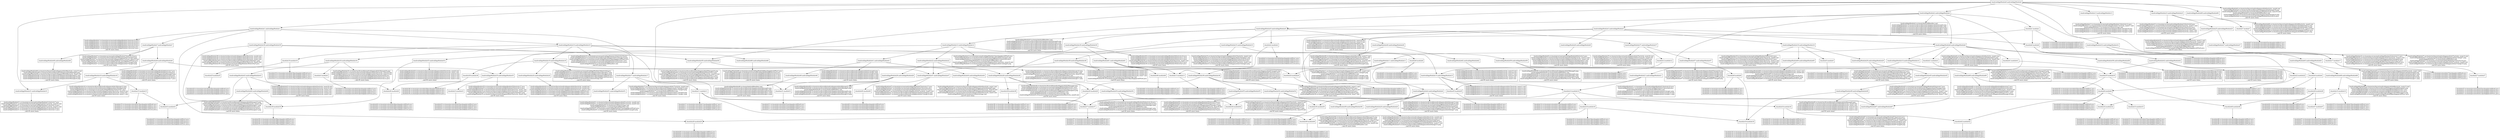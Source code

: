 digraph mygraph {
  node [shape=box];
"//androidAppModule0:androidAppModule0"
"//androidAppModule0:androidAppModule0" -> "//androidAppModule1:androidAppModule1"
"//androidAppModule0:androidAppModule0" -> "//androidAppModule12:androidAppModule12"
"//androidAppModule0:androidAppModule0" -> "//androidAppModule13:androidAppModule13"
"//androidAppModule0:androidAppModule0" -> "//androidAppModule2:androidAppModule2"
"//androidAppModule0:androidAppModule0" -> "//androidAppModule23:androidAppModule23"
"//androidAppModule0:androidAppModule0" -> "//androidAppModule31:androidAppModule31"
"//androidAppModule0:androidAppModule0" -> "//androidAppModule32:androidAppModule32"
"//androidAppModule0:androidAppModule0" -> "//androidAppModule50:androidAppModule50"
"//androidAppModule0:androidAppModule0" -> "//androidAppModule60:androidAppModule60"
"//androidAppModule0:androidAppModule0" -> "//module31:module31"
"//androidAppModule0:androidAppModule0" -> "//androidAppModule0:src/main/res/layout/androidappmodule0activity_main6.xml\n//androidAppModule0:src/main/res/drawable/androidappmodule0image18.png\n//androidAppModule0:src/main/res/layout/androidappmodule0activity_main18.xml\n//androidAppModule0:src/main/AndroidManifest.xml\n//androidAppModule0:src/main/res/drawable/androidappmodule0image10.png\n//androidAppModule0:src/main/java/com/androidAppModule0/Activity10.java\n...and 65 more items"
"//androidAppModule0:androidAppModule0" -> "//module17:module17"
"//androidAppModule60:androidAppModule60"
"//androidAppModule60:androidAppModule60" -> "//androidAppModule60:src/main/res/layout/androidappmodule60activity_main0.xml\n//androidAppModule60:src/main/res/drawable/androidappmodule60image12.png\n//androidAppModule60:src/main/res/drawable/androidappmodule60image15.png\n//androidAppModule60:src/main/res/layout/androidappmodule60activity_main13.xml\n//androidAppModule60:src/main/java/androidAppModule60packageJava0/Foo3.java\n//androidAppModule60:src/main/res/drawable/androidappmodule60image21.png\n...and 65 more items"
"//androidAppModule32:androidAppModule32"
"//androidAppModule32:androidAppModule32" -> "//androidAppModule63:androidAppModule63"
"//androidAppModule32:androidAppModule32" -> "//androidAppModule32:src/main/java/com/androidAppModule32/Activity11.java\n//androidAppModule32:src/main/res/layout/androidappmodule32activity_main12.xml\n//androidAppModule32:src/main/res/drawable/androidappmodule32image20.png\n//androidAppModule32:src/main/java/com/androidAppModule32/Activity14.java\n//androidAppModule32:src/main/java/androidAppModule32packageJava0/Foo2.java\n//androidAppModule32:src/main/java/com/androidAppModule32/Activity13.java\n...and 65 more items"
"//androidAppModule32:androidAppModule32" -> "//module17:module17"
"//androidAppModule23:androidAppModule23"
"//androidAppModule23:androidAppModule23" -> "//androidAppModule25:androidAppModule25"
"//androidAppModule23:androidAppModule23" -> "//module7:module7"
"//androidAppModule23:androidAppModule23" -> "//androidAppModule23:src/main/java/com/androidAppModule23/Activity8.java\n//androidAppModule23:src/main/res/layout/androidappmodule23activity_main17.xml\n//androidAppModule23:src/main/java/com/androidAppModule23/Activity2.java\n//androidAppModule23:src/main/res/drawable/androidappmodule23image2.png\n//androidAppModule23:src/main/res/layout/androidappmodule23activity_main7.xml\n//androidAppModule23:src/main/res/layout/androidappmodule23activity_main2.xml\n...and 65 more items"
"//androidAppModule23:src/main/java/com/androidAppModule23/Activity8.java\n//androidAppModule23:src/main/res/layout/androidappmodule23activity_main17.xml\n//androidAppModule23:src/main/java/com/androidAppModule23/Activity2.java\n//androidAppModule23:src/main/res/drawable/androidappmodule23image2.png\n//androidAppModule23:src/main/res/layout/androidappmodule23activity_main7.xml\n//androidAppModule23:src/main/res/layout/androidappmodule23activity_main2.xml\n...and 65 more items"
"//androidAppModule25:androidAppModule25"
"//androidAppModule25:androidAppModule25" -> "//androidAppModule25:src/main/res/layout/androidappmodule25activity_main11.xml\n//androidAppModule25:src/main/res/layout/androidappmodule25activity_main9.xml\n//androidAppModule25:src/main/res/drawable/androidappmodule25image12.png\n//androidAppModule25:src/main/java/com/androidAppModule25/Activity10.java\n//androidAppModule25:src/main/AndroidManifest.xml\n//androidAppModule25:src/main/java/androidAppModule25packageJava0/Foo0.java\n...and 65 more items"
"//androidAppModule25:androidAppModule25" -> "//androidAppModule27:androidAppModule27"
"//androidAppModule27:androidAppModule27"
"//androidAppModule27:androidAppModule27" -> "//androidAppModule27:src/main/res/layout/androidappmodule27activity_main14.xml\n//androidAppModule27:src/main/res/drawable/androidappmodule27image7.png\n//androidAppModule27:src/main/AndroidManifest.xml\n//androidAppModule27:src/main/java/com/androidAppModule27/Activity19.java\n//androidAppModule27:src/main/res/layout/androidappmodule27activity_main9.xml\n//androidAppModule27:src/main/res/drawable/androidappmodule27image19.png\n...and 65 more items"
"//androidAppModule27:src/main/res/layout/androidappmodule27activity_main14.xml\n//androidAppModule27:src/main/res/drawable/androidappmodule27image7.png\n//androidAppModule27:src/main/AndroidManifest.xml\n//androidAppModule27:src/main/java/com/androidAppModule27/Activity19.java\n//androidAppModule27:src/main/res/layout/androidappmodule27activity_main9.xml\n//androidAppModule27:src/main/res/drawable/androidappmodule27image19.png\n...and 65 more items"
"//androidAppModule13:androidAppModule13"
"//androidAppModule13:androidAppModule13" -> "//androidAppModule13:src/main/java/com/androidAppModule13/Activity12.java\n//androidAppModule13:src/main/res/layout/androidappmodule13activity_main17.xml\n//androidAppModule13:src/main/res/values/strings.xml\n//androidAppModule13:src/main/res/drawable/androidappmodule13image18.png\n//androidAppModule13:src/main/res/drawable/androidappmodule13image11.png\n//androidAppModule13:src/main/res/drawable/androidappmodule13image13.png\n...and 65 more items"
"//androidAppModule13:src/main/java/com/androidAppModule13/Activity12.java\n//androidAppModule13:src/main/res/layout/androidappmodule13activity_main17.xml\n//androidAppModule13:src/main/res/values/strings.xml\n//androidAppModule13:src/main/res/drawable/androidappmodule13image18.png\n//androidAppModule13:src/main/res/drawable/androidappmodule13image11.png\n//androidAppModule13:src/main/res/drawable/androidappmodule13image13.png\n...and 65 more items"
"//androidAppModule1:androidAppModule1"
"//androidAppModule1:androidAppModule1" -> "//androidAppModule10:androidAppModule10"
"//androidAppModule1:androidAppModule1" -> "//androidAppModule39:androidAppModule39"
"//androidAppModule1:androidAppModule1" -> "//androidAppModule7:androidAppModule7"
"//androidAppModule1:androidAppModule1" -> "//module29:module29"
"//androidAppModule1:androidAppModule1" -> "//module37:module37"
"//androidAppModule1:androidAppModule1" -> "//androidAppModule1:src/main/java/com/androidAppModule1/Activity15.java\n//androidAppModule1:src/main/java/com/androidAppModule1/Activity19.java\n//androidAppModule1:src/main/java/com/androidAppModule1/Activity16.java\n//androidAppModule1:src/main/java/com/androidAppModule1/Activity18.java\n//androidAppModule1:src/main/java/com/androidAppModule1/Activity2.java\n//androidAppModule1:src/main/java/com/androidAppModule1/Activity3.java\n...and 65 more items"
"//androidAppModule1:src/main/java/com/androidAppModule1/Activity15.java\n//androidAppModule1:src/main/java/com/androidAppModule1/Activity19.java\n//androidAppModule1:src/main/java/com/androidAppModule1/Activity16.java\n//androidAppModule1:src/main/java/com/androidAppModule1/Activity18.java\n//androidAppModule1:src/main/java/com/androidAppModule1/Activity2.java\n//androidAppModule1:src/main/java/com/androidAppModule1/Activity3.java\n...and 65 more items"
"//androidAppModule7:androidAppModule7"
"//androidAppModule7:androidAppModule7" -> "//androidAppModule48:androidAppModule48"
"//androidAppModule7:androidAppModule7" -> "//androidAppModule7:src/main/java/com/androidAppModule7/Activity19.java\n//androidAppModule7:src/main/res/drawable/androidappmodule7image5.png\n//androidAppModule7:src/main/res/layout/androidappmodule7activity_main19.xml\n//androidAppModule7:src/main/java/androidAppModule7packageJava0/Foo2.java\n//androidAppModule7:src/main/res/drawable/androidappmodule7image0.png\n//androidAppModule7:src/main/res/drawable/androidappmodule7image4.png\n...and 65 more items"
"//androidAppModule7:androidAppModule7" -> "//androidAppModule8:androidAppModule8"
"//androidAppModule8:androidAppModule8"
"//androidAppModule8:androidAppModule8" -> "//androidAppModule35:androidAppModule35"
"//androidAppModule8:androidAppModule8" -> "//androidAppModule16:androidAppModule16"
"//androidAppModule8:androidAppModule8" -> "//androidAppModule8:src/main/java/com/androidAppModule8/Activity7.java\n//androidAppModule8:src/main/java/com/androidAppModule8/Activity8.java\n//androidAppModule8:src/main/res/drawable/androidappmodule8image5.png\n//androidAppModule8:src/main/java/com/androidAppModule8/Activity9.java\n//androidAppModule8:src/main/java/com/androidAppModule8/Activity18.java\n//androidAppModule8:src/main/java/com/androidAppModule8/Activity17.java\n...and 65 more items"
"//androidAppModule8:src/main/java/com/androidAppModule8/Activity7.java\n//androidAppModule8:src/main/java/com/androidAppModule8/Activity8.java\n//androidAppModule8:src/main/res/drawable/androidappmodule8image5.png\n//androidAppModule8:src/main/java/com/androidAppModule8/Activity9.java\n//androidAppModule8:src/main/java/com/androidAppModule8/Activity18.java\n//androidAppModule8:src/main/java/com/androidAppModule8/Activity17.java\n...and 65 more items"
"//androidAppModule16:androidAppModule16"
"//androidAppModule16:androidAppModule16" -> "//androidAppModule31:androidAppModule31"
"//androidAppModule16:androidAppModule16" -> "//androidAppModule16:src/main/res/drawable/androidappmodule16image12.png\n//androidAppModule16:src/main/res/drawable/androidappmodule16image4.png\n//androidAppModule16:src/main/java/com/androidAppModule16/Activity7.java\n//androidAppModule16:src/main/res/layout/androidappmodule16activity_main16.xml\n//androidAppModule16:src/main/res/layout/androidappmodule16activity_main2.xml\n//androidAppModule16:src/main/res/layout/androidappmodule16activity_main11.xml\n...and 65 more items"
"//androidAppModule16:androidAppModule16" -> "//module15:module15"
"//androidAppModule31:androidAppModule31"
"//androidAppModule31:androidAppModule31" -> "//androidAppModule31:src/main/java/com/androidAppModule31/Activity7.java\n//androidAppModule31:src/main/res/layout/androidappmodule31activity_main16.xml\n//androidAppModule31:src/main/java/com/androidAppModule31/Activity14.java\n//androidAppModule31:src/main/res/layout/androidappmodule31activity_main12.xml\n//androidAppModule31:src/main/java/com/androidAppModule31/Activity19.java\n//androidAppModule31:src/main/java/com/androidAppModule31/Activity11.java\n...and 65 more items"
"//androidAppModule31:src/main/java/com/androidAppModule31/Activity7.java\n//androidAppModule31:src/main/res/layout/androidappmodule31activity_main16.xml\n//androidAppModule31:src/main/java/com/androidAppModule31/Activity14.java\n//androidAppModule31:src/main/res/layout/androidappmodule31activity_main12.xml\n//androidAppModule31:src/main/java/com/androidAppModule31/Activity19.java\n//androidAppModule31:src/main/java/com/androidAppModule31/Activity11.java\n...and 65 more items"
"//androidAppModule48:androidAppModule48"
"//androidAppModule48:androidAppModule48" -> "//androidAppModule48:src/main/res/layout/androidappmodule48activity_main15.xml\n//androidAppModule48:src/main/res/drawable/androidappmodule48image6.png\n//androidAppModule48:src/main/res/layout/androidappmodule48activity_main3.xml\n//androidAppModule48:src/main/res/drawable/androidappmodule48image21.png\n//androidAppModule48:src/main/res/drawable/androidappmodule48image19.png\n//androidAppModule48:src/main/res/drawable/androidappmodule48image24.png\n...and 65 more items"
"//androidAppModule39:androidAppModule39"
"//androidAppModule39:androidAppModule39" -> "//androidAppModule50:androidAppModule50"
"//androidAppModule39:androidAppModule39" -> "//androidAppModule66:androidAppModule66"
"//androidAppModule39:androidAppModule39" -> "//module26:module26"
"//androidAppModule39:androidAppModule39" -> "//module39:module39"
"//androidAppModule39:androidAppModule39" -> "//androidAppModule39:src/main/res/layout/androidappmodule39activity_main6.xml\n//androidAppModule39:src/main/res/layout/androidappmodule39activity_main3.xml\n//androidAppModule39:src/main/res/layout/androidappmodule39activity_main2.xml\n//androidAppModule39:src/main/res/drawable/androidappmodule39image1.png\n//androidAppModule39:src/main/res/layout/androidappmodule39activity_main0.xml\n//androidAppModule39:src/main/java/com/androidAppModule39/Activity5.java\n...and 65 more items"
"//androidAppModule66:androidAppModule66"
"//androidAppModule66:androidAppModule66" -> "//androidAppModule67:androidAppModule67"
"//androidAppModule66:androidAppModule66" -> "//androidAppModule66:src/main/java/androidAppModule66packageJava0/Foo3.java\n//androidAppModule66:src/main/java/com/androidAppModule66/Activity0.java\n//androidAppModule66:src/main/java/com/androidAppModule66/Activity10.java\n//androidAppModule66:src/main/java/com/androidAppModule66/Activity11.java\n//androidAppModule66:src/main/java/com/androidAppModule66/Activity12.java\n//androidAppModule66:src/main/java/com/androidAppModule66/Activity13.java\n...and 65 more items"
"//androidAppModule66:src/main/java/androidAppModule66packageJava0/Foo3.java\n//androidAppModule66:src/main/java/com/androidAppModule66/Activity0.java\n//androidAppModule66:src/main/java/com/androidAppModule66/Activity10.java\n//androidAppModule66:src/main/java/com/androidAppModule66/Activity11.java\n//androidAppModule66:src/main/java/com/androidAppModule66/Activity12.java\n//androidAppModule66:src/main/java/com/androidAppModule66/Activity13.java\n...and 65 more items"
"//androidAppModule50:androidAppModule50"
"//androidAppModule50:androidAppModule50" -> "//androidAppModule50:src/main/res/drawable/androidappmodule50image16.png\n//androidAppModule50:src/main/java/com/androidAppModule50/Activity3.java\n//androidAppModule50:src/main/res/layout/androidappmodule50activity_main19.xml\n//androidAppModule50:src/main/java/com/androidAppModule50/Activity11.java\n//androidAppModule50:src/main/res/drawable/androidappmodule50image13.png\n//androidAppModule50:src/main/res/drawable/androidappmodule50image1.png\n...and 65 more items"
"//androidAppModule50:androidAppModule50" -> "//module24:module24"
"//androidAppModule50:src/main/res/drawable/androidappmodule50image16.png\n//androidAppModule50:src/main/java/com/androidAppModule50/Activity3.java\n//androidAppModule50:src/main/res/layout/androidappmodule50activity_main19.xml\n//androidAppModule50:src/main/java/com/androidAppModule50/Activity11.java\n//androidAppModule50:src/main/res/drawable/androidappmodule50image13.png\n//androidAppModule50:src/main/res/drawable/androidappmodule50image1.png\n...and 65 more items"
"//androidAppModule10:androidAppModule10"
"//androidAppModule10:androidAppModule10" -> "//androidAppModule15:androidAppModule15"
"//androidAppModule10:androidAppModule10" -> "//androidAppModule17:androidAppModule17"
"//androidAppModule10:androidAppModule10" -> "//androidAppModule19:androidAppModule19"
"//androidAppModule10:androidAppModule10" -> "//androidAppModule36:androidAppModule36"
"//androidAppModule10:androidAppModule10" -> "//androidAppModule34:androidAppModule34"
"//androidAppModule10:androidAppModule10" -> "//androidAppModule10:src/main/java/com/androidAppModule10/Activity16.java\n//androidAppModule10:src/main/res/drawable/androidappmodule10image10.png\n//androidAppModule10:src/main/java/androidAppModule10packageJava0/Foo0.java\n//androidAppModule10:src/main/java/com/androidAppModule10/Activity7.java\n//androidAppModule10:src/main/java/com/androidAppModule10/Activity14.java\n//androidAppModule10:src/main/AndroidManifest.xml\n...and 65 more items"
"//androidAppModule10:androidAppModule10" -> "//module19:module19"
"//androidAppModule17:androidAppModule17"
"//androidAppModule17:androidAppModule17" -> "//androidAppModule51:androidAppModule51"
"//androidAppModule17:androidAppModule17" -> "//androidAppModule17:src/main/res/layout/androidappmodule17activity_main4.xml\n//androidAppModule17:src/main/res/drawable/androidappmodule17image12.png\n//androidAppModule17:src/main/res/drawable/androidappmodule17image4.png\n//androidAppModule17:src/main/AndroidManifest.xml\n//androidAppModule17:src/main/res/drawable/androidappmodule17image0.png\n//androidAppModule17:src/main/res/drawable/androidappmodule17image1.png\n...and 65 more items"
"//androidAppModule17:androidAppModule17" -> "//module11:module11"
"//module11:module11"
"//module11:module11" -> "//module37:module37"
"//module11:module11" -> "//module11:src/main/java/module11packageJava0/Foo1.java\n//module11:src/main/java/module11packageJava0/Foo0.java\n//module11:src/main/java/module11packageJava0/Foo3.java\n//module11:src/main/java/module11packageJava0/Foo2.java"
"//module11:module11" -> "//module49:module49"
"//androidAppModule17:src/main/res/layout/androidappmodule17activity_main4.xml\n//androidAppModule17:src/main/res/drawable/androidappmodule17image12.png\n//androidAppModule17:src/main/res/drawable/androidappmodule17image4.png\n//androidAppModule17:src/main/AndroidManifest.xml\n//androidAppModule17:src/main/res/drawable/androidappmodule17image0.png\n//androidAppModule17:src/main/res/drawable/androidappmodule17image1.png\n...and 65 more items"
"//androidAppModule51:androidAppModule51"
"//androidAppModule51:androidAppModule51" -> "//androidAppModule51:src/main/res/layout/androidappmodule51activity_main8.xml\n//androidAppModule51:src/main/res/layout/androidappmodule51activity_main9.xml\n//androidAppModule51:src/main/res/values/strings.xml\n//androidAppModule51:src/main/AndroidManifest.xml\n//androidAppModule51:src/main/java/androidAppModule51packageJava0/Foo0.java\n//androidAppModule51:src/main/res/drawable/androidappmodule51image6.png\n...and 65 more items"
"//androidAppModule51:src/main/res/layout/androidappmodule51activity_main8.xml\n//androidAppModule51:src/main/res/layout/androidappmodule51activity_main9.xml\n//androidAppModule51:src/main/res/values/strings.xml\n//androidAppModule51:src/main/AndroidManifest.xml\n//androidAppModule51:src/main/java/androidAppModule51packageJava0/Foo0.java\n//androidAppModule51:src/main/res/drawable/androidappmodule51image6.png\n...and 65 more items"
"//androidAppModule25:src/main/res/layout/androidappmodule25activity_main11.xml\n//androidAppModule25:src/main/res/layout/androidappmodule25activity_main9.xml\n//androidAppModule25:src/main/res/drawable/androidappmodule25image12.png\n//androidAppModule25:src/main/java/com/androidAppModule25/Activity10.java\n//androidAppModule25:src/main/AndroidManifest.xml\n//androidAppModule25:src/main/java/androidAppModule25packageJava0/Foo0.java\n...and 65 more items"
"//androidAppModule16:src/main/res/drawable/androidappmodule16image12.png\n//androidAppModule16:src/main/res/drawable/androidappmodule16image4.png\n//androidAppModule16:src/main/java/com/androidAppModule16/Activity7.java\n//androidAppModule16:src/main/res/layout/androidappmodule16activity_main16.xml\n//androidAppModule16:src/main/res/layout/androidappmodule16activity_main2.xml\n//androidAppModule16:src/main/res/layout/androidappmodule16activity_main11.xml\n...and 65 more items"
"//androidAppModule48:src/main/res/layout/androidappmodule48activity_main15.xml\n//androidAppModule48:src/main/res/drawable/androidappmodule48image6.png\n//androidAppModule48:src/main/res/layout/androidappmodule48activity_main3.xml\n//androidAppModule48:src/main/res/drawable/androidappmodule48image21.png\n//androidAppModule48:src/main/res/drawable/androidappmodule48image19.png\n//androidAppModule48:src/main/res/drawable/androidappmodule48image24.png\n...and 65 more items"
"//androidAppModule0:src/main/res/layout/androidappmodule0activity_main6.xml\n//androidAppModule0:src/main/res/drawable/androidappmodule0image18.png\n//androidAppModule0:src/main/res/layout/androidappmodule0activity_main18.xml\n//androidAppModule0:src/main/AndroidManifest.xml\n//androidAppModule0:src/main/res/drawable/androidappmodule0image10.png\n//androidAppModule0:src/main/java/com/androidAppModule0/Activity10.java\n...and 65 more items"
"//androidAppModule60:src/main/res/layout/androidappmodule60activity_main0.xml\n//androidAppModule60:src/main/res/drawable/androidappmodule60image12.png\n//androidAppModule60:src/main/res/drawable/androidappmodule60image15.png\n//androidAppModule60:src/main/res/layout/androidappmodule60activity_main13.xml\n//androidAppModule60:src/main/java/androidAppModule60packageJava0/Foo3.java\n//androidAppModule60:src/main/res/drawable/androidappmodule60image21.png\n...and 65 more items"
"//androidAppModule10:src/main/java/com/androidAppModule10/Activity16.java\n//androidAppModule10:src/main/res/drawable/androidappmodule10image10.png\n//androidAppModule10:src/main/java/androidAppModule10packageJava0/Foo0.java\n//androidAppModule10:src/main/java/com/androidAppModule10/Activity7.java\n//androidAppModule10:src/main/java/com/androidAppModule10/Activity14.java\n//androidAppModule10:src/main/AndroidManifest.xml\n...and 65 more items"
"//module19:module19"
"//module19:module19" -> "//module19:src/main/java/module19packageJava0/Foo0.java\n//module19:src/main/java/module19packageJava0/Foo2.java\n//module19:src/main/java/module19packageJava0/Foo1.java\n//module19:src/main/java/module19packageJava0/Foo3.java"
"//module19:module19" -> "//module25:module25"
"//module25:module25"
"//module25:module25" -> "//module25:src/main/java/module25packageJava0/Foo0.java\n//module25:src/main/java/module25packageJava0/Foo2.java\n//module25:src/main/java/module25packageJava0/Foo3.java\n//module25:src/main/java/module25packageJava0/Foo1.java"
"//module25:src/main/java/module25packageJava0/Foo0.java\n//module25:src/main/java/module25packageJava0/Foo2.java\n//module25:src/main/java/module25packageJava0/Foo3.java\n//module25:src/main/java/module25packageJava0/Foo1.java"
"//module19:src/main/java/module19packageJava0/Foo0.java\n//module19:src/main/java/module19packageJava0/Foo2.java\n//module19:src/main/java/module19packageJava0/Foo1.java\n//module19:src/main/java/module19packageJava0/Foo3.java"
"//androidAppModule39:src/main/res/layout/androidappmodule39activity_main6.xml\n//androidAppModule39:src/main/res/layout/androidappmodule39activity_main3.xml\n//androidAppModule39:src/main/res/layout/androidappmodule39activity_main2.xml\n//androidAppModule39:src/main/res/drawable/androidappmodule39image1.png\n//androidAppModule39:src/main/res/layout/androidappmodule39activity_main0.xml\n//androidAppModule39:src/main/java/com/androidAppModule39/Activity5.java\n...and 65 more items"
"//module7:module7"
"//module7:module7" -> "//module7:src/main/java/module7packageJava0/Foo3.java\n//module7:src/main/java/module7packageJava0/Foo1.java\n//module7:src/main/java/module7packageJava0/Foo0.java\n//module7:src/main/java/module7packageJava0/Foo2.java"
"//module7:src/main/java/module7packageJava0/Foo3.java\n//module7:src/main/java/module7packageJava0/Foo1.java\n//module7:src/main/java/module7packageJava0/Foo0.java\n//module7:src/main/java/module7packageJava0/Foo2.java"
"//androidAppModule34:androidAppModule34"
"//androidAppModule34:androidAppModule34" -> "//androidAppModule43:androidAppModule43"
"//androidAppModule34:androidAppModule34" -> "//androidAppModule34:src/main/res/drawable/androidappmodule34image24.png\n//androidAppModule34:src/main/res/layout/androidappmodule34activity_main19.xml\n//androidAppModule34:src/main/res/layout/androidappmodule34activity_main18.xml\n//androidAppModule34:src/main/java/com/androidAppModule34/Activity6.java\n//androidAppModule34:src/main/java/com/androidAppModule34/Activity17.java\n//androidAppModule34:src/main/java/com/androidAppModule34/Activity12.java\n...and 65 more items"
"//androidAppModule34:androidAppModule34" -> "//module3:module3"
"//androidAppModule34:src/main/res/drawable/androidappmodule34image24.png\n//androidAppModule34:src/main/res/layout/androidappmodule34activity_main19.xml\n//androidAppModule34:src/main/res/layout/androidappmodule34activity_main18.xml\n//androidAppModule34:src/main/java/com/androidAppModule34/Activity6.java\n//androidAppModule34:src/main/java/com/androidAppModule34/Activity17.java\n//androidAppModule34:src/main/java/com/androidAppModule34/Activity12.java\n...and 65 more items"
"//androidAppModule43:androidAppModule43"
"//androidAppModule43:androidAppModule43" -> "//androidAppModule43:src/main/res/layout/androidappmodule43activity_main18.xml\n//androidAppModule43:src/main/res/layout/androidappmodule43activity_main19.xml\n//androidAppModule43:src/main/res/layout/androidappmodule43activity_main2.xml\n//androidAppModule43:src/main/res/layout/androidappmodule43activity_main3.xml\n//androidAppModule43:src/main/res/layout/androidappmodule43activity_main4.xml\n//androidAppModule43:src/main/res/layout/androidappmodule43activity_main5.xml\n...and 65 more items"
"//androidAppModule43:androidAppModule43" -> "//module43:module43"
"//androidAppModule43:androidAppModule43" -> "//androidAppModule64:androidAppModule64"
"//androidAppModule64:androidAppModule64"
"//androidAppModule64:androidAppModule64" -> "//module39:module39"
"//androidAppModule64:androidAppModule64" -> "//androidAppModule64:src/main/res/drawable/androidappmodule64image23.png\n//androidAppModule64:src/main/res/layout/androidappmodule64activity_main2.xml\n//androidAppModule64:src/main/res/drawable/androidappmodule64image11.png\n//androidAppModule64:src/main/java/com/androidAppModule64/Activity3.java\n//androidAppModule64:src/main/java/com/androidAppModule64/Activity18.java\n//androidAppModule64:src/main/res/drawable/androidappmodule64image21.png\n...and 65 more items"
"//androidAppModule64:src/main/res/drawable/androidappmodule64image23.png\n//androidAppModule64:src/main/res/layout/androidappmodule64activity_main2.xml\n//androidAppModule64:src/main/res/drawable/androidappmodule64image11.png\n//androidAppModule64:src/main/java/com/androidAppModule64/Activity3.java\n//androidAppModule64:src/main/java/com/androidAppModule64/Activity18.java\n//androidAppModule64:src/main/res/drawable/androidappmodule64image21.png\n...and 65 more items"
"//androidAppModule43:src/main/res/layout/androidappmodule43activity_main18.xml\n//androidAppModule43:src/main/res/layout/androidappmodule43activity_main19.xml\n//androidAppModule43:src/main/res/layout/androidappmodule43activity_main2.xml\n//androidAppModule43:src/main/res/layout/androidappmodule43activity_main3.xml\n//androidAppModule43:src/main/res/layout/androidappmodule43activity_main4.xml\n//androidAppModule43:src/main/res/layout/androidappmodule43activity_main5.xml\n...and 65 more items"
"//androidAppModule19:androidAppModule19"
"//androidAppModule19:androidAppModule19" -> "//androidAppModule24:androidAppModule24"
"//androidAppModule19:androidAppModule19" -> "//androidAppModule26:androidAppModule26"
"//androidAppModule19:androidAppModule19" -> "//androidAppModule47:androidAppModule47"
"//androidAppModule19:androidAppModule19" -> "//androidAppModule19:src/main/java/com/androidAppModule19/Activity6.java\n//androidAppModule19:src/main/res/drawable/androidappmodule19image17.png\n//androidAppModule19:src/main/res/drawable/androidappmodule19image24.png\n//androidAppModule19:src/main/java/androidAppModule19packageJava0/Foo0.java\n//androidAppModule19:src/main/java/androidAppModule19packageJava0/Foo2.java\n//androidAppModule19:src/main/res/values/strings.xml\n...and 65 more items"
"//androidAppModule19:androidAppModule19" -> "//module36:module36"
"//module36:module36"
"//module36:module36" -> "//module36:src/main/java/module36packageJava0/Foo0.java\n//module36:src/main/java/module36packageJava0/Foo2.java\n//module36:src/main/java/module36packageJava0/Foo1.java\n//module36:src/main/java/module36packageJava0/Foo3.java"
"//androidAppModule24:androidAppModule24"
"//androidAppModule24:androidAppModule24" -> "//androidAppModule24:src/main/res/layout/androidappmodule24activity_main8.xml\n//androidAppModule24:src/main/res/layout/androidappmodule24activity_main9.xml\n//androidAppModule24:src/main/res/layout/androidappmodule24activity_main12.xml\n//androidAppModule24:src/main/java/androidAppModule24packageJava0/Foo0.java\n//androidAppModule24:src/main/java/androidAppModule24packageJava0/Foo1.java\n//androidAppModule24:src/main/java/androidAppModule24packageJava0/Foo2.java\n...and 65 more items"
"//androidAppModule24:src/main/res/layout/androidappmodule24activity_main8.xml\n//androidAppModule24:src/main/res/layout/androidappmodule24activity_main9.xml\n//androidAppModule24:src/main/res/layout/androidappmodule24activity_main12.xml\n//androidAppModule24:src/main/java/androidAppModule24packageJava0/Foo0.java\n//androidAppModule24:src/main/java/androidAppModule24packageJava0/Foo1.java\n//androidAppModule24:src/main/java/androidAppModule24packageJava0/Foo2.java\n...and 65 more items"
"//androidAppModule12:androidAppModule12"
"//androidAppModule12:androidAppModule12" -> "//androidAppModule22:androidAppModule22"
"//androidAppModule12:androidAppModule12" -> "//androidAppModule41:androidAppModule41"
"//androidAppModule12:androidAppModule12" -> "//androidAppModule53:androidAppModule53"
"//androidAppModule12:androidAppModule12" -> "//androidAppModule12:src/main/java/androidAppModule12packageJava0/Foo0.java\n//androidAppModule12:src/main/res/drawable/androidappmodule12image2.png\n//androidAppModule12:src/main/java/com/androidAppModule12/Activity4.java\n//androidAppModule12:src/main/AndroidManifest.xml\n//androidAppModule12:src/main/res/layout/androidappmodule12activity_main18.xml\n//androidAppModule12:src/main/res/drawable/androidappmodule12image0.png\n...and 65 more items"
"//androidAppModule12:androidAppModule12" -> "//androidAppModule59:androidAppModule59"
"//androidAppModule59:androidAppModule59"
"//androidAppModule59:androidAppModule59" -> "//androidAppModule59:src/main/res/drawable/androidappmodule59image5.png\n//androidAppModule59:src/main/AndroidManifest.xml\n//androidAppModule59:src/main/res/drawable/androidappmodule59image0.png\n//androidAppModule59:src/main/res/drawable/androidappmodule59image1.png\n//androidAppModule59:src/main/res/drawable/androidappmodule59image10.png\n//androidAppModule59:src/main/res/layout/androidappmodule59activity_main19.xml\n...and 65 more items"
"//androidAppModule59:androidAppModule59" -> "//module35:module35"
"//androidAppModule12:src/main/java/androidAppModule12packageJava0/Foo0.java\n//androidAppModule12:src/main/res/drawable/androidappmodule12image2.png\n//androidAppModule12:src/main/java/com/androidAppModule12/Activity4.java\n//androidAppModule12:src/main/AndroidManifest.xml\n//androidAppModule12:src/main/res/layout/androidappmodule12activity_main18.xml\n//androidAppModule12:src/main/res/drawable/androidappmodule12image0.png\n...and 65 more items"
"//androidAppModule53:androidAppModule53"
"//androidAppModule53:androidAppModule53" -> "//module39:module39"
"//androidAppModule53:androidAppModule53" -> "//androidAppModule53:src/main/res/layout/androidappmodule53activity_main0.xml\n//androidAppModule53:src/main/res/layout/androidappmodule53activity_main1.xml\n//androidAppModule53:src/main/res/layout/androidappmodule53activity_main10.xml\n//androidAppModule53:src/main/res/layout/androidappmodule53activity_main12.xml\n//androidAppModule53:src/main/res/layout/androidappmodule53activity_main11.xml\n//androidAppModule53:src/main/res/layout/androidappmodule53activity_main13.xml\n...and 65 more items"
"//androidAppModule53:src/main/res/layout/androidappmodule53activity_main0.xml\n//androidAppModule53:src/main/res/layout/androidappmodule53activity_main1.xml\n//androidAppModule53:src/main/res/layout/androidappmodule53activity_main10.xml\n//androidAppModule53:src/main/res/layout/androidappmodule53activity_main12.xml\n//androidAppModule53:src/main/res/layout/androidappmodule53activity_main11.xml\n//androidAppModule53:src/main/res/layout/androidappmodule53activity_main13.xml\n...and 65 more items"
"//module39:module39"
"//module39:module39" -> "//module39:src/main/java/module39packageJava0/Foo0.java\n//module39:src/main/java/module39packageJava0/Foo2.java\n//module39:src/main/java/module39packageJava0/Foo1.java\n//module39:src/main/java/module39packageJava0/Foo3.java"
"//androidAppModule22:androidAppModule22"
"//androidAppModule22:androidAppModule22" -> "//androidAppModule47:androidAppModule47"
"//androidAppModule22:androidAppModule22" -> "//androidAppModule22:src/main/res/drawable/androidappmodule22image10.png\n//androidAppModule22:src/main/res/drawable/androidappmodule22image1.png\n//androidAppModule22:src/main/res/layout/androidappmodule22activity_main18.xml\n//androidAppModule22:src/main/AndroidManifest.xml\n//androidAppModule22:src/main/res/drawable/androidappmodule22image0.png\n//androidAppModule22:src/main/res/drawable/androidappmodule22image11.png\n...and 65 more items"
"//androidAppModule22:androidAppModule22" -> "//androidAppModule28:androidAppModule28"
"//androidAppModule28:androidAppModule28"
"//androidAppModule28:androidAppModule28" -> "//module26:module26"
"//androidAppModule28:androidAppModule28" -> "//androidAppModule28:src/main/res/drawable/androidappmodule28image21.png\n//androidAppModule28:src/main/res/drawable/androidappmodule28image5.png\n//androidAppModule28:src/main/AndroidManifest.xml\n//androidAppModule28:src/main/res/drawable/androidappmodule28image0.png\n//androidAppModule28:src/main/res/drawable/androidappmodule28image1.png\n//androidAppModule28:src/main/res/drawable/androidappmodule28image10.png\n...and 65 more items"
"//androidAppModule28:androidAppModule28" -> "//module31:module31"
"//module31:module31"
"//module31:module31" -> "//module31:src/main/java/module31packageJava0/Foo0.java\n//module31:src/main/java/module31packageJava0/Foo2.java\n//module31:src/main/java/module31packageJava0/Foo1.java\n//module31:src/main/java/module31packageJava0/Foo3.java"
"//module31:src/main/java/module31packageJava0/Foo0.java\n//module31:src/main/java/module31packageJava0/Foo2.java\n//module31:src/main/java/module31packageJava0/Foo1.java\n//module31:src/main/java/module31packageJava0/Foo3.java"
"//androidAppModule28:src/main/res/drawable/androidappmodule28image21.png\n//androidAppModule28:src/main/res/drawable/androidappmodule28image5.png\n//androidAppModule28:src/main/AndroidManifest.xml\n//androidAppModule28:src/main/res/drawable/androidappmodule28image0.png\n//androidAppModule28:src/main/res/drawable/androidappmodule28image1.png\n//androidAppModule28:src/main/res/drawable/androidappmodule28image10.png\n...and 65 more items"
"//module26:module26"
"//module26:module26" -> "//module26:src/main/java/module26packageJava0/Foo0.java\n//module26:src/main/java/module26packageJava0/Foo1.java\n//module26:src/main/java/module26packageJava0/Foo2.java\n//module26:src/main/java/module26packageJava0/Foo3.java"
"//androidAppModule22:src/main/res/drawable/androidappmodule22image10.png\n//androidAppModule22:src/main/res/drawable/androidappmodule22image1.png\n//androidAppModule22:src/main/res/layout/androidappmodule22activity_main18.xml\n//androidAppModule22:src/main/AndroidManifest.xml\n//androidAppModule22:src/main/res/drawable/androidappmodule22image0.png\n//androidAppModule22:src/main/res/drawable/androidappmodule22image11.png\n...and 65 more items"
"//androidAppModule41:androidAppModule41"
"//androidAppModule41:androidAppModule41" -> "//androidAppModule44:androidAppModule44"
"//androidAppModule41:androidAppModule41" -> "//androidAppModule41:src/main/res/drawable/androidappmodule41image0.png\n//androidAppModule41:src/main/res/drawable/androidappmodule41image1.png\n//androidAppModule41:src/main/res/drawable/androidappmodule41image10.png\n//androidAppModule41:src/main/res/drawable/androidappmodule41image11.png\n//androidAppModule41:src/main/res/drawable/androidappmodule41image12.png\n//androidAppModule41:src/main/res/drawable/androidappmodule41image13.png\n...and 65 more items"
"//androidAppModule41:androidAppModule41" -> "//androidAppModule46:androidAppModule46"
"//androidAppModule46:androidAppModule46"
"//androidAppModule46:androidAppModule46" -> "//androidAppModule46:src/main/AndroidManifest.xml\n//androidAppModule46:src/main/res/drawable/androidappmodule46image0.png\n//androidAppModule46:src/main/res/drawable/androidappmodule46image1.png\n//androidAppModule46:src/main/res/drawable/androidappmodule46image10.png\n//androidAppModule46:src/main/res/drawable/androidappmodule46image11.png\n//androidAppModule46:src/main/res/drawable/androidappmodule46image12.png\n...and 65 more items"
"//androidAppModule46:src/main/AndroidManifest.xml\n//androidAppModule46:src/main/res/drawable/androidappmodule46image0.png\n//androidAppModule46:src/main/res/drawable/androidappmodule46image1.png\n//androidAppModule46:src/main/res/drawable/androidappmodule46image10.png\n//androidAppModule46:src/main/res/drawable/androidappmodule46image11.png\n//androidAppModule46:src/main/res/drawable/androidappmodule46image12.png\n...and 65 more items"
"//androidAppModule41:src/main/res/drawable/androidappmodule41image0.png\n//androidAppModule41:src/main/res/drawable/androidappmodule41image1.png\n//androidAppModule41:src/main/res/drawable/androidappmodule41image10.png\n//androidAppModule41:src/main/res/drawable/androidappmodule41image11.png\n//androidAppModule41:src/main/res/drawable/androidappmodule41image12.png\n//androidAppModule41:src/main/res/drawable/androidappmodule41image13.png\n...and 65 more items"
"//androidAppModule44:androidAppModule44"
"//androidAppModule44:androidAppModule44" -> "//androidAppModule44:src/main/res/layout/androidappmodule44activity_main1.xml\n//androidAppModule44:src/main/res/drawable/androidappmodule44image5.png\n//androidAppModule44:src/main/res/layout/androidappmodule44activity_main18.xml\n//androidAppModule44:src/main/res/drawable/androidappmodule44image2.png\n//androidAppModule44:src/main/res/layout/androidappmodule44activity_main3.xml\n//androidAppModule44:src/main/res/values/strings.xml\n...and 65 more items"
"//androidAppModule44:androidAppModule44" -> "//module20:module20"
"//module36:src/main/java/module36packageJava0/Foo0.java\n//module36:src/main/java/module36packageJava0/Foo2.java\n//module36:src/main/java/module36packageJava0/Foo1.java\n//module36:src/main/java/module36packageJava0/Foo3.java"
"//androidAppModule19:src/main/java/com/androidAppModule19/Activity6.java\n//androidAppModule19:src/main/res/drawable/androidappmodule19image17.png\n//androidAppModule19:src/main/res/drawable/androidappmodule19image24.png\n//androidAppModule19:src/main/java/androidAppModule19packageJava0/Foo0.java\n//androidAppModule19:src/main/java/androidAppModule19packageJava0/Foo2.java\n//androidAppModule19:src/main/res/values/strings.xml\n...and 65 more items"
"//androidAppModule32:src/main/java/com/androidAppModule32/Activity11.java\n//androidAppModule32:src/main/res/layout/androidappmodule32activity_main12.xml\n//androidAppModule32:src/main/res/drawable/androidappmodule32image20.png\n//androidAppModule32:src/main/java/com/androidAppModule32/Activity14.java\n//androidAppModule32:src/main/java/androidAppModule32packageJava0/Foo2.java\n//androidAppModule32:src/main/java/com/androidAppModule32/Activity13.java\n...and 65 more items"
"//module26:src/main/java/module26packageJava0/Foo0.java\n//module26:src/main/java/module26packageJava0/Foo1.java\n//module26:src/main/java/module26packageJava0/Foo2.java\n//module26:src/main/java/module26packageJava0/Foo3.java"
"//androidAppModule59:src/main/res/drawable/androidappmodule59image5.png\n//androidAppModule59:src/main/AndroidManifest.xml\n//androidAppModule59:src/main/res/drawable/androidappmodule59image0.png\n//androidAppModule59:src/main/res/drawable/androidappmodule59image1.png\n//androidAppModule59:src/main/res/drawable/androidappmodule59image10.png\n//androidAppModule59:src/main/res/layout/androidappmodule59activity_main19.xml\n...and 65 more items"
"//module15:module15"
"//module15:module15" -> "//module15:src/main/java/module15packageJava0/Foo0.java\n//module15:src/main/java/module15packageJava0/Foo1.java\n//module15:src/main/java/module15packageJava0/Foo2.java\n//module15:src/main/java/module15packageJava0/Foo3.java"
"//module15:module15" -> "//module43:module43"
"//module43:module43"
"//module43:module43" -> "//module43:src/main/java/module43packageJava0/Foo3.java\n//module43:src/main/java/module43packageJava0/Foo2.java\n//module43:src/main/java/module43packageJava0/Foo0.java\n//module43:src/main/java/module43packageJava0/Foo1.java"
"//module43:src/main/java/module43packageJava0/Foo3.java\n//module43:src/main/java/module43packageJava0/Foo2.java\n//module43:src/main/java/module43packageJava0/Foo0.java\n//module43:src/main/java/module43packageJava0/Foo1.java"
"//module15:src/main/java/module15packageJava0/Foo0.java\n//module15:src/main/java/module15packageJava0/Foo1.java\n//module15:src/main/java/module15packageJava0/Foo2.java\n//module15:src/main/java/module15packageJava0/Foo3.java"
"//module3:module3"
"//module3:module3" -> "//module3:src/main/java/module3packageJava0/Foo3.java\n//module3:src/main/java/module3packageJava0/Foo1.java\n//module3:src/main/java/module3packageJava0/Foo0.java\n//module3:src/main/java/module3packageJava0/Foo2.java"
"//module3:src/main/java/module3packageJava0/Foo3.java\n//module3:src/main/java/module3packageJava0/Foo1.java\n//module3:src/main/java/module3packageJava0/Foo0.java\n//module3:src/main/java/module3packageJava0/Foo2.java"
"//androidAppModule63:androidAppModule63"
"//androidAppModule63:androidAppModule63" -> "//androidAppModule63:src/main/res/layout/androidappmodule63activity_main1.xml\n//androidAppModule63:src/main/res/drawable/androidappmodule63image0.png\n//androidAppModule63:src/main/res/drawable/androidappmodule63image21.png\n//androidAppModule63:src/main/res/drawable/androidappmodule63image1.png\n//androidAppModule63:src/main/res/drawable/androidappmodule63image10.png\n//androidAppModule63:src/main/res/drawable/androidappmodule63image11.png\n...and 65 more items"
"//androidAppModule63:androidAppModule63" -> "//androidAppModule68:androidAppModule68"
"//androidAppModule68:androidAppModule68"
"//androidAppModule68:androidAppModule68" -> "//module10:module10"
"//androidAppModule68:androidAppModule68" -> "//androidAppModule68:src/main/res/layout/androidappmodule68activity_main13.xml\n//androidAppModule68:src/main/res/drawable/androidappmodule68image24.png\n//androidAppModule68:src/main/java/com/androidAppModule68/Activity7.java\n//androidAppModule68:src/main/java/com/androidAppModule68/Activity3.java\n//androidAppModule68:src/main/res/drawable/androidappmodule68image23.png\n//androidAppModule68:src/main/java/androidAppModule68packageJava0/Foo1.java\n...and 65 more items"
"//androidAppModule68:src/main/res/layout/androidappmodule68activity_main13.xml\n//androidAppModule68:src/main/res/drawable/androidappmodule68image24.png\n//androidAppModule68:src/main/java/com/androidAppModule68/Activity7.java\n//androidAppModule68:src/main/java/com/androidAppModule68/Activity3.java\n//androidAppModule68:src/main/res/drawable/androidappmodule68image23.png\n//androidAppModule68:src/main/java/androidAppModule68packageJava0/Foo1.java\n...and 65 more items"
"//module10:module10"
"//module10:module10" -> "//module32:module32"
"//module10:module10" -> "//module10:src/main/java/module10packageJava0/Foo2.java\n//module10:src/main/java/module10packageJava0/Foo0.java\n//module10:src/main/java/module10packageJava0/Foo1.java\n//module10:src/main/java/module10packageJava0/Foo3.java"
"//module10:src/main/java/module10packageJava0/Foo2.java\n//module10:src/main/java/module10packageJava0/Foo0.java\n//module10:src/main/java/module10packageJava0/Foo1.java\n//module10:src/main/java/module10packageJava0/Foo3.java"
"//androidAppModule63:src/main/res/layout/androidappmodule63activity_main1.xml\n//androidAppModule63:src/main/res/drawable/androidappmodule63image0.png\n//androidAppModule63:src/main/res/drawable/androidappmodule63image21.png\n//androidAppModule63:src/main/res/drawable/androidappmodule63image1.png\n//androidAppModule63:src/main/res/drawable/androidappmodule63image10.png\n//androidAppModule63:src/main/res/drawable/androidappmodule63image11.png\n...and 65 more items"
"//androidAppModule7:src/main/java/com/androidAppModule7/Activity19.java\n//androidAppModule7:src/main/res/drawable/androidappmodule7image5.png\n//androidAppModule7:src/main/res/layout/androidappmodule7activity_main19.xml\n//androidAppModule7:src/main/java/androidAppModule7packageJava0/Foo2.java\n//androidAppModule7:src/main/res/drawable/androidappmodule7image0.png\n//androidAppModule7:src/main/res/drawable/androidappmodule7image4.png\n...and 65 more items"
"//module39:src/main/java/module39packageJava0/Foo0.java\n//module39:src/main/java/module39packageJava0/Foo2.java\n//module39:src/main/java/module39packageJava0/Foo1.java\n//module39:src/main/java/module39packageJava0/Foo3.java"
"//androidAppModule44:src/main/res/layout/androidappmodule44activity_main1.xml\n//androidAppModule44:src/main/res/drawable/androidappmodule44image5.png\n//androidAppModule44:src/main/res/layout/androidappmodule44activity_main18.xml\n//androidAppModule44:src/main/res/drawable/androidappmodule44image2.png\n//androidAppModule44:src/main/res/layout/androidappmodule44activity_main3.xml\n//androidAppModule44:src/main/res/values/strings.xml\n...and 65 more items"
"//module11:src/main/java/module11packageJava0/Foo1.java\n//module11:src/main/java/module11packageJava0/Foo0.java\n//module11:src/main/java/module11packageJava0/Foo3.java\n//module11:src/main/java/module11packageJava0/Foo2.java"
"//androidAppModule2:androidAppModule2"
"//androidAppModule2:androidAppModule2" -> "//androidAppModule21:androidAppModule21"
"//androidAppModule2:androidAppModule2" -> "//androidAppModule3:androidAppModule3"
"//androidAppModule2:androidAppModule2" -> "//androidAppModule5:androidAppModule5"
"//androidAppModule2:androidAppModule2" -> "//androidAppModule6:androidAppModule6"
"//androidAppModule2:androidAppModule2" -> "//androidAppModule69:androidAppModule69"
"//androidAppModule2:androidAppModule2" -> "//androidAppModule2:src/main/AndroidManifest.xml\n//androidAppModule2:src/main/res/drawable/androidappmodule2image0.png\n//androidAppModule2:src/main/res/drawable/androidappmodule2image1.png\n//androidAppModule2:src/main/res/drawable/androidappmodule2image10.png\n//androidAppModule2:src/main/res/drawable/androidappmodule2image11.png\n//androidAppModule2:src/main/res/drawable/androidappmodule2image12.png\n//androidAppModule2:src/main/res/drawable/androidappmodule2image13.png\n...and 64 more items"
"//androidAppModule2:androidAppModule2" -> "//module1:module1"
"//module1:module1"
"//module1:module1" -> "//module44:module44"
"//module1:module1" -> "//module1:src/main/java/module1packageJava0/Foo0.java\n//module1:src/main/java/module1packageJava0/Foo1.java\n//module1:src/main/java/module1packageJava0/Foo2.java\n//module1:src/main/java/module1packageJava0/Foo3.java"
"//module1:module1" -> "//module0:module0"
"//module1:src/main/java/module1packageJava0/Foo0.java\n//module1:src/main/java/module1packageJava0/Foo1.java\n//module1:src/main/java/module1packageJava0/Foo2.java\n//module1:src/main/java/module1packageJava0/Foo3.java"
"//androidAppModule2:src/main/AndroidManifest.xml\n//androidAppModule2:src/main/res/drawable/androidappmodule2image0.png\n//androidAppModule2:src/main/res/drawable/androidappmodule2image1.png\n//androidAppModule2:src/main/res/drawable/androidappmodule2image10.png\n//androidAppModule2:src/main/res/drawable/androidappmodule2image11.png\n//androidAppModule2:src/main/res/drawable/androidappmodule2image12.png\n//androidAppModule2:src/main/res/drawable/androidappmodule2image13.png\n...and 64 more items"
"//androidAppModule5:androidAppModule5"
"//androidAppModule5:androidAppModule5" -> "//androidAppModule30:androidAppModule30"
"//androidAppModule5:androidAppModule5" -> "//androidAppModule37:androidAppModule37"
"//androidAppModule5:androidAppModule5" -> "//androidAppModule40:androidAppModule40"
"//androidAppModule5:androidAppModule5" -> "//androidAppModule33:androidAppModule33"
"//androidAppModule5:androidAppModule5" -> "//androidAppModule5:src/main/AndroidManifest.xml\n//androidAppModule5:src/main/res/drawable/androidappmodule5image0.png\n//androidAppModule5:src/main/res/drawable/androidappmodule5image1.png\n//androidAppModule5:src/main/res/drawable/androidappmodule5image10.png\n//androidAppModule5:src/main/res/drawable/androidappmodule5image11.png\n//androidAppModule5:src/main/res/drawable/androidappmodule5image12.png\n//androidAppModule5:src/main/res/drawable/androidappmodule5image13.png\n...and 64 more items"
"//androidAppModule5:androidAppModule5" -> "//module2:module2"
"//module2:module2"
"//module2:module2" -> "//module2:src/main/java/module2packageJava0/Foo1.java\n//module2:src/main/java/module2packageJava0/Foo3.java\n//module2:src/main/java/module2packageJava0/Foo0.java\n//module2:src/main/java/module2packageJava0/Foo2.java"
"//module2:module2" -> "//module13:module13"
"//module2:src/main/java/module2packageJava0/Foo1.java\n//module2:src/main/java/module2packageJava0/Foo3.java\n//module2:src/main/java/module2packageJava0/Foo0.java\n//module2:src/main/java/module2packageJava0/Foo2.java"
"//androidAppModule5:src/main/AndroidManifest.xml\n//androidAppModule5:src/main/res/drawable/androidappmodule5image0.png\n//androidAppModule5:src/main/res/drawable/androidappmodule5image1.png\n//androidAppModule5:src/main/res/drawable/androidappmodule5image10.png\n//androidAppModule5:src/main/res/drawable/androidappmodule5image11.png\n//androidAppModule5:src/main/res/drawable/androidappmodule5image12.png\n//androidAppModule5:src/main/res/drawable/androidappmodule5image13.png\n...and 64 more items"
"//androidAppModule33:androidAppModule33"
"//androidAppModule33:androidAppModule33" -> "//androidAppModule38:androidAppModule38"
"//androidAppModule33:androidAppModule33" -> "//androidAppModule33:src/main/res/layout/androidappmodule33activity_main2.xml\n//androidAppModule33:src/main/res/drawable/androidappmodule33image21.png\n//androidAppModule33:src/main/java/com/androidAppModule33/Activity18.java\n//androidAppModule33:src/main/java/com/androidAppModule33/Activity4.java\n//androidAppModule33:src/main/res/layout/androidappmodule33activity_main3.xml\n//androidAppModule33:src/main/res/drawable/androidappmodule33image2.png\n...and 65 more items"
"//androidAppModule33:androidAppModule33" -> "//module6:module6"
"//module6:module6"
"//module6:module6" -> "//module6:src/main/java/module6packageJava0/Foo1.java\n//module6:src/main/java/module6packageJava0/Foo2.java\n//module6:src/main/java/module6packageJava0/Foo0.java\n//module6:src/main/java/module6packageJava0/Foo3.java"
"//module6:module6" -> "//module45:module45"
"//module6:src/main/java/module6packageJava0/Foo1.java\n//module6:src/main/java/module6packageJava0/Foo2.java\n//module6:src/main/java/module6packageJava0/Foo0.java\n//module6:src/main/java/module6packageJava0/Foo3.java"
"//androidAppModule33:src/main/res/layout/androidappmodule33activity_main2.xml\n//androidAppModule33:src/main/res/drawable/androidappmodule33image21.png\n//androidAppModule33:src/main/java/com/androidAppModule33/Activity18.java\n//androidAppModule33:src/main/java/com/androidAppModule33/Activity4.java\n//androidAppModule33:src/main/res/layout/androidappmodule33activity_main3.xml\n//androidAppModule33:src/main/res/drawable/androidappmodule33image2.png\n...and 65 more items"
"//androidAppModule38:androidAppModule38"
"//androidAppModule38:androidAppModule38" -> "//androidAppModule47:androidAppModule47"
"//androidAppModule38:androidAppModule38" -> "//androidAppModule38:src/main/res/layout/androidappmodule38activity_main2.xml\n//androidAppModule38:src/main/res/layout/androidappmodule38activity_main5.xml\n//androidAppModule38:src/main/res/layout/androidappmodule38activity_main6.xml\n//androidAppModule38:src/main/res/layout/androidappmodule38activity_main7.xml\n//androidAppModule38:src/main/res/values/strings.xml\n//androidAppModule38:src/main/java/androidAppModule38packageJava0/Foo0.java\n...and 65 more items"
"//androidAppModule38:androidAppModule38" -> "//module13:module13"
"//module13:module13"
"//module13:module13" -> "//module13:src/main/java/module13packageJava0/Foo0.java\n//module13:src/main/java/module13packageJava0/Foo1.java\n//module13:src/main/java/module13packageJava0/Foo2.java\n//module13:src/main/java/module13packageJava0/Foo3.java"
"//module13:src/main/java/module13packageJava0/Foo0.java\n//module13:src/main/java/module13packageJava0/Foo1.java\n//module13:src/main/java/module13packageJava0/Foo2.java\n//module13:src/main/java/module13packageJava0/Foo3.java"
"//androidAppModule38:src/main/res/layout/androidappmodule38activity_main2.xml\n//androidAppModule38:src/main/res/layout/androidappmodule38activity_main5.xml\n//androidAppModule38:src/main/res/layout/androidappmodule38activity_main6.xml\n//androidAppModule38:src/main/res/layout/androidappmodule38activity_main7.xml\n//androidAppModule38:src/main/res/values/strings.xml\n//androidAppModule38:src/main/java/androidAppModule38packageJava0/Foo0.java\n...and 65 more items"
"//androidAppModule47:androidAppModule47"
"//androidAppModule47:androidAppModule47" -> "//androidAppModule47:src/main/java/com/androidAppModule47/Activity17.java\n//androidAppModule47:src/main/java/com/androidAppModule47/Activity4.java\n//androidAppModule47:src/main/java/com/androidAppModule47/Activity14.java\n//androidAppModule47:src/main/res/layout/androidappmodule47activity_main3.xml\n//androidAppModule47:src/main/res/drawable/androidappmodule47image23.png\n//androidAppModule47:src/main/res/drawable/androidappmodule47image16.png\n...and 65 more items"
"//androidAppModule47:androidAppModule47" -> "//module40:module40"
"//module40:module40"
"//module40:module40" -> "//module40:src/main/java/module40packageJava0/Foo0.java\n//module40:src/main/java/module40packageJava0/Foo1.java\n//module40:src/main/java/module40packageJava0/Foo3.java\n//module40:src/main/java/module40packageJava0/Foo2.java"
"//module40:src/main/java/module40packageJava0/Foo0.java\n//module40:src/main/java/module40packageJava0/Foo1.java\n//module40:src/main/java/module40packageJava0/Foo3.java\n//module40:src/main/java/module40packageJava0/Foo2.java"
"//androidAppModule47:src/main/java/com/androidAppModule47/Activity17.java\n//androidAppModule47:src/main/java/com/androidAppModule47/Activity4.java\n//androidAppModule47:src/main/java/com/androidAppModule47/Activity14.java\n//androidAppModule47:src/main/res/layout/androidappmodule47activity_main3.xml\n//androidAppModule47:src/main/res/drawable/androidappmodule47image23.png\n//androidAppModule47:src/main/res/drawable/androidappmodule47image16.png\n...and 65 more items"
"//androidAppModule40:androidAppModule40"
"//androidAppModule40:androidAppModule40" -> "//androidAppModule40:src/main/res/layout/androidappmodule40activity_main17.xml\n//androidAppModule40:src/main/res/layout/androidappmodule40activity_main0.xml\n//androidAppModule40:src/main/java/com/androidAppModule40/Activity0.java\n//androidAppModule40:src/main/res/layout/androidappmodule40activity_main16.xml\n//androidAppModule40:src/main/java/com/androidAppModule40/Activity4.java\n//androidAppModule40:src/main/res/drawable/androidappmodule40image4.png\n...and 65 more items"
"//androidAppModule40:androidAppModule40" -> "//androidAppModule62:androidAppModule62"
"//androidAppModule62:androidAppModule62"
"//androidAppModule62:androidAppModule62" -> "//androidAppModule62:src/main/res/layout/androidappmodule62activity_main15.xml\n//androidAppModule62:src/main/res/layout/androidappmodule62activity_main16.xml\n//androidAppModule62:src/main/res/layout/androidappmodule62activity_main17.xml\n//androidAppModule62:src/main/res/layout/androidappmodule62activity_main19.xml\n//androidAppModule62:src/main/res/layout/androidappmodule62activity_main2.xml\n//androidAppModule62:src/main/res/layout/androidappmodule62activity_main3.xml\n...and 65 more items"
"//androidAppModule62:src/main/res/layout/androidappmodule62activity_main15.xml\n//androidAppModule62:src/main/res/layout/androidappmodule62activity_main16.xml\n//androidAppModule62:src/main/res/layout/androidappmodule62activity_main17.xml\n//androidAppModule62:src/main/res/layout/androidappmodule62activity_main19.xml\n//androidAppModule62:src/main/res/layout/androidappmodule62activity_main2.xml\n//androidAppModule62:src/main/res/layout/androidappmodule62activity_main3.xml\n...and 65 more items"
"//androidAppModule40:src/main/res/layout/androidappmodule40activity_main17.xml\n//androidAppModule40:src/main/res/layout/androidappmodule40activity_main0.xml\n//androidAppModule40:src/main/java/com/androidAppModule40/Activity0.java\n//androidAppModule40:src/main/res/layout/androidappmodule40activity_main16.xml\n//androidAppModule40:src/main/java/com/androidAppModule40/Activity4.java\n//androidAppModule40:src/main/res/drawable/androidappmodule40image4.png\n...and 65 more items"
"//androidAppModule37:androidAppModule37"
"//androidAppModule37:androidAppModule37" -> "//androidAppModule57:androidAppModule57"
"//androidAppModule37:androidAppModule37" -> "//androidAppModule37:src/main/res/layout/androidappmodule37activity_main16.xml\n//androidAppModule37:src/main/res/layout/androidappmodule37activity_main9.xml\n//androidAppModule37:src/main/res/drawable/androidappmodule37image19.png\n//androidAppModule37:src/main/res/drawable/androidappmodule37image0.png\n//androidAppModule37:src/main/res/drawable/androidappmodule37image10.png\n//androidAppModule37:src/main/res/drawable/androidappmodule37image13.png\n...and 65 more items"
"//androidAppModule37:androidAppModule37" -> "//module12:module12"
"//module12:module12"
"//module12:module12" -> "//module12:src/main/java/module12packageJava0/Foo1.java\n//module12:src/main/java/module12packageJava0/Foo2.java\n//module12:src/main/java/module12packageJava0/Foo3.java\n//module12:src/main/java/module12packageJava0/Foo0.java"
"//module12:src/main/java/module12packageJava0/Foo1.java\n//module12:src/main/java/module12packageJava0/Foo2.java\n//module12:src/main/java/module12packageJava0/Foo3.java\n//module12:src/main/java/module12packageJava0/Foo0.java"
"//androidAppModule37:src/main/res/layout/androidappmodule37activity_main16.xml\n//androidAppModule37:src/main/res/layout/androidappmodule37activity_main9.xml\n//androidAppModule37:src/main/res/drawable/androidappmodule37image19.png\n//androidAppModule37:src/main/res/drawable/androidappmodule37image0.png\n//androidAppModule37:src/main/res/drawable/androidappmodule37image10.png\n//androidAppModule37:src/main/res/drawable/androidappmodule37image13.png\n...and 65 more items"
"//androidAppModule57:androidAppModule57"
"//androidAppModule57:androidAppModule57" -> "//androidAppModule57:src/main/res/drawable/androidappmodule57image24.png\n//androidAppModule57:src/main/res/drawable/androidappmodule57image3.png\n//androidAppModule57:src/main/res/drawable/androidappmodule57image4.png\n//androidAppModule57:src/main/res/drawable/androidappmodule57image5.png\n//androidAppModule57:src/main/java/androidAppModule57packageJava0/Foo2.java\n//androidAppModule57:src/main/res/drawable/androidappmodule57image6.png\n...and 65 more items"
"//androidAppModule57:androidAppModule57" -> "//module9:module9"
"//module9:module9"
"//module9:module9" -> "//module9:src/main/java/module9packageJava0/Foo2.java\n//module9:src/main/java/module9packageJava0/Foo1.java\n//module9:src/main/java/module9packageJava0/Foo3.java\n//module9:src/main/java/module9packageJava0/Foo0.java"
"//module9:module9" -> "//module18:module18"
"//module9:src/main/java/module9packageJava0/Foo2.java\n//module9:src/main/java/module9packageJava0/Foo1.java\n//module9:src/main/java/module9packageJava0/Foo3.java\n//module9:src/main/java/module9packageJava0/Foo0.java"
"//androidAppModule57:src/main/res/drawable/androidappmodule57image24.png\n//androidAppModule57:src/main/res/drawable/androidappmodule57image3.png\n//androidAppModule57:src/main/res/drawable/androidappmodule57image4.png\n//androidAppModule57:src/main/res/drawable/androidappmodule57image5.png\n//androidAppModule57:src/main/java/androidAppModule57packageJava0/Foo2.java\n//androidAppModule57:src/main/res/drawable/androidappmodule57image6.png\n...and 65 more items"
"//androidAppModule30:androidAppModule30"
"//androidAppModule30:androidAppModule30" -> "//androidAppModule30:src/main/java/com/androidAppModule30/Activity10.java\n//androidAppModule30:src/main/java/com/androidAppModule30/Activity11.java\n//androidAppModule30:src/main/java/com/androidAppModule30/Activity12.java\n//androidAppModule30:src/main/res/layout/androidappmodule30activity_main3.xml\n//androidAppModule30:src/main/java/com/androidAppModule30/Activity15.java\n//androidAppModule30:src/main/java/com/androidAppModule30/Activity3.java\n...and 65 more items"
"//androidAppModule30:androidAppModule30" -> "//androidAppModule61:androidAppModule61"
"//androidAppModule30:androidAppModule30" -> "//androidAppModule35:androidAppModule35"
"//androidAppModule35:androidAppModule35"
"//androidAppModule35:androidAppModule35" -> "//androidAppModule35:src/main/java/com/androidAppModule35/Activity17.java\n//androidAppModule35:src/main/java/com/androidAppModule35/Activity19.java\n//androidAppModule35:src/main/res/layout/androidappmodule35activity_main1.xml\n//androidAppModule35:src/main/res/layout/androidappmodule35activity_main0.xml\n//androidAppModule35:src/main/res/drawable/androidappmodule35image3.png\n//androidAppModule35:src/main/res/layout/androidappmodule35activity_main2.xml\n...and 65 more items"
"//androidAppModule35:androidAppModule35" -> "//module23:module23"
"//module23:module23"
"//module23:module23" -> "//module23:src/main/java/module23packageJava0/Foo3.java\n//module23:src/main/java/module23packageJava0/Foo0.java\n//module23:src/main/java/module23packageJava0/Foo1.java\n//module23:src/main/java/module23packageJava0/Foo2.java"
"//module23:src/main/java/module23packageJava0/Foo3.java\n//module23:src/main/java/module23packageJava0/Foo0.java\n//module23:src/main/java/module23packageJava0/Foo1.java\n//module23:src/main/java/module23packageJava0/Foo2.java"
"//androidAppModule35:src/main/java/com/androidAppModule35/Activity17.java\n//androidAppModule35:src/main/java/com/androidAppModule35/Activity19.java\n//androidAppModule35:src/main/res/layout/androidappmodule35activity_main1.xml\n//androidAppModule35:src/main/res/layout/androidappmodule35activity_main0.xml\n//androidAppModule35:src/main/res/drawable/androidappmodule35image3.png\n//androidAppModule35:src/main/res/layout/androidappmodule35activity_main2.xml\n...and 65 more items"
"//androidAppModule61:androidAppModule61"
"//androidAppModule61:androidAppModule61" -> "//androidAppModule69:androidAppModule69"
"//androidAppModule61:androidAppModule61" -> "//androidAppModule61:src/main/res/drawable/androidappmodule61image4.png\n//androidAppModule61:src/main/java/com/androidAppModule61/Activity2.java\n//androidAppModule61:src/main/java/com/androidAppModule61/Activity12.java\n//androidAppModule61:src/main/java/com/androidAppModule61/Activity18.java\n//androidAppModule61:src/main/res/drawable/androidappmodule61image9.png\n//androidAppModule61:src/main/java/com/androidAppModule61/Activity14.java\n...and 65 more items"
"//androidAppModule61:androidAppModule61" -> "//module46:module46"
"//module46:module46"
"//module46:module46" -> "//module46:src/main/java/module46packageJava0/Foo0.java\n//module46:src/main/java/module46packageJava0/Foo1.java\n//module46:src/main/java/module46packageJava0/Foo2.java\n//module46:src/main/java/module46packageJava0/Foo3.java"
"//module46:src/main/java/module46packageJava0/Foo0.java\n//module46:src/main/java/module46packageJava0/Foo1.java\n//module46:src/main/java/module46packageJava0/Foo2.java\n//module46:src/main/java/module46packageJava0/Foo3.java"
"//androidAppModule61:src/main/res/drawable/androidappmodule61image4.png\n//androidAppModule61:src/main/java/com/androidAppModule61/Activity2.java\n//androidAppModule61:src/main/java/com/androidAppModule61/Activity12.java\n//androidAppModule61:src/main/java/com/androidAppModule61/Activity18.java\n//androidAppModule61:src/main/res/drawable/androidappmodule61image9.png\n//androidAppModule61:src/main/java/com/androidAppModule61/Activity14.java\n...and 65 more items"
"//androidAppModule69:androidAppModule69"
"//androidAppModule69:androidAppModule69" -> "//androidAppModule69:src/main/java/com/androidAppModule69/Activity7.java\n//androidAppModule69:src/main/java/com/androidAppModule69/Activity8.java\n//androidAppModule69:src/main/res/layout/androidappmodule69activity_main10.xml\n//androidAppModule69:src/main/res/drawable/androidappmodule69image13.png\n//androidAppModule69:src/main/java/com/androidAppModule69/Activity11.java\n//androidAppModule69:src/main/res/drawable/androidappmodule69image16.png\n...and 65 more items"
"//androidAppModule69:androidAppModule69" -> "//module8:module8"
"//androidAppModule69:src/main/java/com/androidAppModule69/Activity7.java\n//androidAppModule69:src/main/java/com/androidAppModule69/Activity8.java\n//androidAppModule69:src/main/res/layout/androidappmodule69activity_main10.xml\n//androidAppModule69:src/main/res/drawable/androidappmodule69image13.png\n//androidAppModule69:src/main/java/com/androidAppModule69/Activity11.java\n//androidAppModule69:src/main/res/drawable/androidappmodule69image16.png\n...and 65 more items"
"//androidAppModule30:src/main/java/com/androidAppModule30/Activity10.java\n//androidAppModule30:src/main/java/com/androidAppModule30/Activity11.java\n//androidAppModule30:src/main/java/com/androidAppModule30/Activity12.java\n//androidAppModule30:src/main/res/layout/androidappmodule30activity_main3.xml\n//androidAppModule30:src/main/java/com/androidAppModule30/Activity15.java\n//androidAppModule30:src/main/java/com/androidAppModule30/Activity3.java\n...and 65 more items"
"//androidAppModule3:androidAppModule3"
"//androidAppModule3:androidAppModule3" -> "//androidAppModule18:androidAppModule18"
"//androidAppModule3:androidAppModule3" -> "//androidAppModule26:androidAppModule26"
"//androidAppModule3:androidAppModule3" -> "//androidAppModule4:androidAppModule4"
"//androidAppModule3:androidAppModule3" -> "//androidAppModule9:androidAppModule9"
"//androidAppModule3:androidAppModule3" -> "//module0:module0"
"//androidAppModule3:androidAppModule3" -> "//androidAppModule6:androidAppModule6"
"//androidAppModule3:androidAppModule3" -> "//androidAppModule3:src/main/res/layout/androidappmodule3activity_main18.xml\n//androidAppModule3:src/main/res/layout/androidappmodule3activity_main19.xml\n//androidAppModule3:src/main/res/drawable/androidappmodule3image8.png\n//androidAppModule3:src/main/res/layout/androidappmodule3activity_main3.xml\n//androidAppModule3:src/main/res/layout/androidappmodule3activity_main4.xml\n//androidAppModule3:src/main/res/layout/androidappmodule3activity_main5.xml\n...and 65 more items"
"//androidAppModule3:src/main/res/layout/androidappmodule3activity_main18.xml\n//androidAppModule3:src/main/res/layout/androidappmodule3activity_main19.xml\n//androidAppModule3:src/main/res/drawable/androidappmodule3image8.png\n//androidAppModule3:src/main/res/layout/androidappmodule3activity_main3.xml\n//androidAppModule3:src/main/res/layout/androidappmodule3activity_main4.xml\n//androidAppModule3:src/main/res/layout/androidappmodule3activity_main5.xml\n...and 65 more items"
"//androidAppModule6:androidAppModule6"
"//androidAppModule6:androidAppModule6" -> "//androidAppModule11:androidAppModule11"
"//androidAppModule6:androidAppModule6" -> "//androidAppModule14:androidAppModule14"
"//androidAppModule6:androidAppModule6" -> "//androidAppModule58:androidAppModule58"
"//androidAppModule6:androidAppModule6" -> "//module21:module21"
"//androidAppModule6:androidAppModule6" -> "//androidAppModule42:androidAppModule42"
"//androidAppModule6:androidAppModule6" -> "//androidAppModule6:src/main/res/layout/androidappmodule6activity_main4.xml\n//androidAppModule6:src/main/res/drawable/androidappmodule6image23.png\n//androidAppModule6:src/main/res/layout/androidappmodule6activity_main8.xml\n//androidAppModule6:src/main/java/com/androidAppModule6/Activity16.java\n//androidAppModule6:src/main/java/com/androidAppModule6/Activity14.java\n//androidAppModule6:src/main/java/com/androidAppModule6/Activity15.java\n...and 65 more items"
"//androidAppModule6:androidAppModule6" -> "//module41:module41"
"//module41:module41"
"//module41:module41" -> "//module41:src/main/java/module41packageJava0/Foo0.java\n//module41:src/main/java/module41packageJava0/Foo1.java\n//module41:src/main/java/module41packageJava0/Foo2.java\n//module41:src/main/java/module41packageJava0/Foo3.java"
"//module41:src/main/java/module41packageJava0/Foo0.java\n//module41:src/main/java/module41packageJava0/Foo1.java\n//module41:src/main/java/module41packageJava0/Foo2.java\n//module41:src/main/java/module41packageJava0/Foo3.java"
"//androidAppModule6:src/main/res/layout/androidappmodule6activity_main4.xml\n//androidAppModule6:src/main/res/drawable/androidappmodule6image23.png\n//androidAppModule6:src/main/res/layout/androidappmodule6activity_main8.xml\n//androidAppModule6:src/main/java/com/androidAppModule6/Activity16.java\n//androidAppModule6:src/main/java/com/androidAppModule6/Activity14.java\n//androidAppModule6:src/main/java/com/androidAppModule6/Activity15.java\n...and 65 more items"
"//androidAppModule42:androidAppModule42"
"//androidAppModule42:androidAppModule42" -> "//module22:module22"
"//androidAppModule42:androidAppModule42" -> "//module35:module35"
"//androidAppModule42:androidAppModule42" -> "//androidAppModule42:src/main/res/drawable/androidappmodule42image16.png\n//androidAppModule42:src/main/res/drawable/androidappmodule42image18.png\n//androidAppModule42:src/main/res/drawable/androidappmodule42image19.png\n//androidAppModule42:src/main/res/drawable/androidappmodule42image2.png\n//androidAppModule42:src/main/res/drawable/androidappmodule42image20.png\n//androidAppModule42:src/main/res/drawable/androidappmodule42image21.png\n...and 65 more items"
"//androidAppModule42:androidAppModule42" -> "//module4:module4"
"//module4:module4"
"//module4:module4" -> "//module4:src/main/java/module4packageJava0/Foo2.java\n//module4:src/main/java/module4packageJava0/Foo3.java\n//module4:src/main/java/module4packageJava0/Foo0.java\n//module4:src/main/java/module4packageJava0/Foo1.java"
"//module4:module4" -> "//module28:module28"
"//module28:module28"
"//module28:module28" -> "//module47:module47"
"//module28:module28" -> "//module28:src/main/java/module28packageJava0/Foo0.java\n//module28:src/main/java/module28packageJava0/Foo1.java\n//module28:src/main/java/module28packageJava0/Foo3.java\n//module28:src/main/java/module28packageJava0/Foo2.java"
"//module28:module28" -> "//module48:module48"
"//module28:src/main/java/module28packageJava0/Foo0.java\n//module28:src/main/java/module28packageJava0/Foo1.java\n//module28:src/main/java/module28packageJava0/Foo3.java\n//module28:src/main/java/module28packageJava0/Foo2.java"
"//module47:module47"
"//module47:module47" -> "//module47:src/main/java/module47packageJava0/Foo3.java\n//module47:src/main/java/module47packageJava0/Foo1.java\n//module47:src/main/java/module47packageJava0/Foo2.java\n//module47:src/main/java/module47packageJava0/Foo0.java"
"//module47:src/main/java/module47packageJava0/Foo3.java\n//module47:src/main/java/module47packageJava0/Foo1.java\n//module47:src/main/java/module47packageJava0/Foo2.java\n//module47:src/main/java/module47packageJava0/Foo0.java"
"//module4:src/main/java/module4packageJava0/Foo2.java\n//module4:src/main/java/module4packageJava0/Foo3.java\n//module4:src/main/java/module4packageJava0/Foo0.java\n//module4:src/main/java/module4packageJava0/Foo1.java"
"//androidAppModule42:src/main/res/drawable/androidappmodule42image16.png\n//androidAppModule42:src/main/res/drawable/androidappmodule42image18.png\n//androidAppModule42:src/main/res/drawable/androidappmodule42image19.png\n//androidAppModule42:src/main/res/drawable/androidappmodule42image2.png\n//androidAppModule42:src/main/res/drawable/androidappmodule42image20.png\n//androidAppModule42:src/main/res/drawable/androidappmodule42image21.png\n...and 65 more items"
"//module35:module35"
"//module35:module35" -> "//module48:module48"
"//module35:module35" -> "//module35:src/main/java/module35packageJava0/Foo1.java\n//module35:src/main/java/module35packageJava0/Foo0.java\n//module35:src/main/java/module35packageJava0/Foo2.java\n//module35:src/main/java/module35packageJava0/Foo3.java"
"//module35:src/main/java/module35packageJava0/Foo1.java\n//module35:src/main/java/module35packageJava0/Foo0.java\n//module35:src/main/java/module35packageJava0/Foo2.java\n//module35:src/main/java/module35packageJava0/Foo3.java"
"//module48:module48"
"//module48:module48" -> "//module48:src/main/java/module48packageJava0/Foo3.java\n//module48:src/main/java/module48packageJava0/Foo1.java\n//module48:src/main/java/module48packageJava0/Foo2.java\n//module48:src/main/java/module48packageJava0/Foo0.java"
"//module48:src/main/java/module48packageJava0/Foo3.java\n//module48:src/main/java/module48packageJava0/Foo1.java\n//module48:src/main/java/module48packageJava0/Foo2.java\n//module48:src/main/java/module48packageJava0/Foo0.java"
"//module22:module22"
"//module22:module22" -> "//module22:src/main/java/module22packageJava0/Foo1.java\n//module22:src/main/java/module22packageJava0/Foo2.java\n//module22:src/main/java/module22packageJava0/Foo3.java\n//module22:src/main/java/module22packageJava0/Foo0.java"
"//module22:src/main/java/module22packageJava0/Foo1.java\n//module22:src/main/java/module22packageJava0/Foo2.java\n//module22:src/main/java/module22packageJava0/Foo3.java\n//module22:src/main/java/module22packageJava0/Foo0.java"
"//module21:module21"
"//module21:module21" -> "//module21:src/main/java/module21packageJava0/Foo1.java\n//module21:src/main/java/module21packageJava0/Foo0.java\n//module21:src/main/java/module21packageJava0/Foo3.java\n//module21:src/main/java/module21packageJava0/Foo2.java"
"//module21:src/main/java/module21packageJava0/Foo1.java\n//module21:src/main/java/module21packageJava0/Foo0.java\n//module21:src/main/java/module21packageJava0/Foo3.java\n//module21:src/main/java/module21packageJava0/Foo2.java"
"//androidAppModule58:androidAppModule58"
"//androidAppModule58:androidAppModule58" -> "//androidAppModule58:src/main/res/drawable/androidappmodule58image16.png\n//androidAppModule58:src/main/res/drawable/androidappmodule58image13.png\n//androidAppModule58:src/main/res/drawable/androidappmodule58image8.png\n//androidAppModule58:src/main/res/drawable/androidappmodule58image5.png\n//androidAppModule58:src/main/res/drawable/androidappmodule58image19.png\n//androidAppModule58:src/main/res/drawable/androidappmodule58image12.png\n...and 65 more items"
"//androidAppModule58:src/main/res/drawable/androidappmodule58image16.png\n//androidAppModule58:src/main/res/drawable/androidappmodule58image13.png\n//androidAppModule58:src/main/res/drawable/androidappmodule58image8.png\n//androidAppModule58:src/main/res/drawable/androidappmodule58image5.png\n//androidAppModule58:src/main/res/drawable/androidappmodule58image19.png\n//androidAppModule58:src/main/res/drawable/androidappmodule58image12.png\n...and 65 more items"
"//androidAppModule11:androidAppModule11"
"//androidAppModule11:androidAppModule11" -> "//androidAppModule36:androidAppModule36"
"//androidAppModule11:androidAppModule11" -> "//androidAppModule11:src/main/res/layout/androidappmodule11activity_main3.xml\n//androidAppModule11:src/main/res/drawable/androidappmodule11image0.png\n//androidAppModule11:src/main/AndroidManifest.xml\n//androidAppModule11:src/main/res/drawable/androidappmodule11image1.png\n//androidAppModule11:src/main/res/drawable/androidappmodule11image10.png\n//androidAppModule11:src/main/res/drawable/androidappmodule11image11.png\n...and 65 more items"
"//androidAppModule11:androidAppModule11" -> "//module24:module24"
"//module24:module24"
"//module24:module24" -> "//module24:src/main/java/module24packageJava0/Foo1.java\n//module24:src/main/java/module24packageJava0/Foo3.java\n//module24:src/main/java/module24packageJava0/Foo0.java\n//module24:src/main/java/module24packageJava0/Foo2.java"
"//module24:src/main/java/module24packageJava0/Foo1.java\n//module24:src/main/java/module24packageJava0/Foo3.java\n//module24:src/main/java/module24packageJava0/Foo0.java\n//module24:src/main/java/module24packageJava0/Foo2.java"
"//androidAppModule11:src/main/res/layout/androidappmodule11activity_main3.xml\n//androidAppModule11:src/main/res/drawable/androidappmodule11image0.png\n//androidAppModule11:src/main/AndroidManifest.xml\n//androidAppModule11:src/main/res/drawable/androidappmodule11image1.png\n//androidAppModule11:src/main/res/drawable/androidappmodule11image10.png\n//androidAppModule11:src/main/res/drawable/androidappmodule11image11.png\n...and 65 more items"
"//androidAppModule36:androidAppModule36"
"//androidAppModule36:androidAppModule36" -> "//androidAppModule55:androidAppModule55"
"//androidAppModule36:androidAppModule36" -> "//androidAppModule36:src/main/res/layout/androidappmodule36activity_main11.xml\n//androidAppModule36:src/main/java/com/androidAppModule36/Activity5.java\n//androidAppModule36:src/main/res/layout/androidappmodule36activity_main14.xml\n//androidAppModule36:src/main/java/com/androidAppModule36/Activity0.java\n//androidAppModule36:src/main/res/drawable/androidappmodule36image23.png\n//androidAppModule36:src/main/res/layout/androidappmodule36activity_main7.xml\n...and 65 more items"
"//androidAppModule36:androidAppModule36" -> "//androidAppModule52:androidAppModule52"
"//androidAppModule36:androidAppModule36" -> "//module20:module20"
"//module20:module20"
"//module20:module20" -> "//module20:src/main/java/module20packageJava0/Foo0.java\n//module20:src/main/java/module20packageJava0/Foo2.java\n//module20:src/main/java/module20packageJava0/Foo1.java\n//module20:src/main/java/module20packageJava0/Foo3.java"
"//module20:src/main/java/module20packageJava0/Foo0.java\n//module20:src/main/java/module20packageJava0/Foo2.java\n//module20:src/main/java/module20packageJava0/Foo1.java\n//module20:src/main/java/module20packageJava0/Foo3.java"
"//androidAppModule52:androidAppModule52"
"//androidAppModule52:androidAppModule52" -> "//androidAppModule56:androidAppModule56"
"//androidAppModule52:androidAppModule52" -> "//androidAppModule52:src/main/res/layout/androidappmodule52activity_main19.xml\n//androidAppModule52:src/main/res/drawable/androidappmodule52image5.png\n//androidAppModule52:src/main/res/drawable/androidappmodule52image16.png\n//androidAppModule52:src/main/java/com/androidAppModule52/Activity18.java\n//androidAppModule52:src/main/res/drawable/androidappmodule52image11.png\n//androidAppModule52:src/main/res/layout/androidappmodule52activity_main18.xml\n...and 65 more items"
"//androidAppModule52:androidAppModule52" -> "//module32:module32"
"//module32:module32"
"//module32:module32" -> "//module32:src/main/java/module32packageJava0/Foo0.java\n//module32:src/main/java/module32packageJava0/Foo2.java\n//module32:src/main/java/module32packageJava0/Foo1.java\n//module32:src/main/java/module32packageJava0/Foo3.java"
"//module32:src/main/java/module32packageJava0/Foo0.java\n//module32:src/main/java/module32packageJava0/Foo2.java\n//module32:src/main/java/module32packageJava0/Foo1.java\n//module32:src/main/java/module32packageJava0/Foo3.java"
"//androidAppModule52:src/main/res/layout/androidappmodule52activity_main19.xml\n//androidAppModule52:src/main/res/drawable/androidappmodule52image5.png\n//androidAppModule52:src/main/res/drawable/androidappmodule52image16.png\n//androidAppModule52:src/main/java/com/androidAppModule52/Activity18.java\n//androidAppModule52:src/main/res/drawable/androidappmodule52image11.png\n//androidAppModule52:src/main/res/layout/androidappmodule52activity_main18.xml\n...and 65 more items"
"//androidAppModule36:src/main/res/layout/androidappmodule36activity_main11.xml\n//androidAppModule36:src/main/java/com/androidAppModule36/Activity5.java\n//androidAppModule36:src/main/res/layout/androidappmodule36activity_main14.xml\n//androidAppModule36:src/main/java/com/androidAppModule36/Activity0.java\n//androidAppModule36:src/main/res/drawable/androidappmodule36image23.png\n//androidAppModule36:src/main/res/layout/androidappmodule36activity_main7.xml\n...and 65 more items"
"//androidAppModule55:androidAppModule55"
"//androidAppModule55:androidAppModule55" -> "//androidAppModule55:src/main/java/com/androidAppModule55/Activity19.java\n//androidAppModule55:src/main/java/com/androidAppModule55/Activity11.java\n//androidAppModule55:src/main/res/drawable/androidappmodule55image13.png\n//androidAppModule55:src/main/res/layout/androidappmodule55activity_main19.xml\n//androidAppModule55:src/main/java/com/androidAppModule55/Activity6.java\n//androidAppModule55:src/main/java/com/androidAppModule55/Activity10.java\n...and 65 more items"
"//androidAppModule55:src/main/java/com/androidAppModule55/Activity19.java\n//androidAppModule55:src/main/java/com/androidAppModule55/Activity11.java\n//androidAppModule55:src/main/res/drawable/androidappmodule55image13.png\n//androidAppModule55:src/main/res/layout/androidappmodule55activity_main19.xml\n//androidAppModule55:src/main/java/com/androidAppModule55/Activity6.java\n//androidAppModule55:src/main/java/com/androidAppModule55/Activity10.java\n...and 65 more items"
"//module0:module0"
"//module0:module0" -> "//module8:module8"
"//module0:module0" -> "//module0:src/main/java/module0packageJava0/Foo0.java\n//module0:src/main/java/module0packageJava0/Foo1.java\n//module0:src/main/java/module0packageJava0/Foo2.java\n//module0:src/main/java/module0packageJava0/Foo3.java"
"//module0:module0" -> "//module17:module17"
"//module17:module17"
"//module17:module17" -> "//module27:module27"
"//module17:module17" -> "//module17:src/main/java/module17packageJava0/Foo0.java\n//module17:src/main/java/module17packageJava0/Foo1.java\n//module17:src/main/java/module17packageJava0/Foo3.java\n//module17:src/main/java/module17packageJava0/Foo2.java"
"//module17:src/main/java/module17packageJava0/Foo0.java\n//module17:src/main/java/module17packageJava0/Foo1.java\n//module17:src/main/java/module17packageJava0/Foo3.java\n//module17:src/main/java/module17packageJava0/Foo2.java"
"//module27:module27"
"//module27:module27" -> "//module27:src/main/java/module27packageJava0/Foo0.java\n//module27:src/main/java/module27packageJava0/Foo2.java\n//module27:src/main/java/module27packageJava0/Foo3.java\n//module27:src/main/java/module27packageJava0/Foo1.java"
"//module27:src/main/java/module27packageJava0/Foo0.java\n//module27:src/main/java/module27packageJava0/Foo2.java\n//module27:src/main/java/module27packageJava0/Foo3.java\n//module27:src/main/java/module27packageJava0/Foo1.java"
"//module0:src/main/java/module0packageJava0/Foo0.java\n//module0:src/main/java/module0packageJava0/Foo1.java\n//module0:src/main/java/module0packageJava0/Foo2.java\n//module0:src/main/java/module0packageJava0/Foo3.java"
"//module8:module8"
"//module8:module8" -> "//module42:module42"
"//module8:module8" -> "//module33:module33"
"//module8:module8" -> "//module8:src/main/java/module8packageJava0/Foo0.java\n//module8:src/main/java/module8packageJava0/Foo1.java\n//module8:src/main/java/module8packageJava0/Foo2.java\n//module8:src/main/java/module8packageJava0/Foo3.java"
"//module8:src/main/java/module8packageJava0/Foo0.java\n//module8:src/main/java/module8packageJava0/Foo1.java\n//module8:src/main/java/module8packageJava0/Foo2.java\n//module8:src/main/java/module8packageJava0/Foo3.java"
"//module33:module33"
"//module33:module33" -> "//module33:src/main/java/module33packageJava0/Foo3.java\n//module33:src/main/java/module33packageJava0/Foo0.java\n//module33:src/main/java/module33packageJava0/Foo1.java\n//module33:src/main/java/module33packageJava0/Foo2.java"
"//module33:src/main/java/module33packageJava0/Foo3.java\n//module33:src/main/java/module33packageJava0/Foo0.java\n//module33:src/main/java/module33packageJava0/Foo1.java\n//module33:src/main/java/module33packageJava0/Foo2.java"
"//androidAppModule9:androidAppModule9"
"//androidAppModule9:androidAppModule9" -> "//androidAppModule9:src/main/java/com/androidAppModule9/Activity3.java\n//androidAppModule9:src/main/res/layout/androidappmodule9activity_main12.xml\n//androidAppModule9:src/main/res/layout/androidappmodule9activity_main2.xml\n//androidAppModule9:src/main/res/drawable/androidappmodule9image21.png\n//androidAppModule9:src/main/res/drawable/androidappmodule9image4.png\n//androidAppModule9:src/main/res/drawable/androidappmodule9image8.png\n...and 65 more items"
"//androidAppModule9:src/main/java/com/androidAppModule9/Activity3.java\n//androidAppModule9:src/main/res/layout/androidappmodule9activity_main12.xml\n//androidAppModule9:src/main/res/layout/androidappmodule9activity_main2.xml\n//androidAppModule9:src/main/res/drawable/androidappmodule9image21.png\n//androidAppModule9:src/main/res/drawable/androidappmodule9image4.png\n//androidAppModule9:src/main/res/drawable/androidappmodule9image8.png\n...and 65 more items"
"//androidAppModule4:androidAppModule4"
"//androidAppModule4:androidAppModule4" -> "//androidAppModule20:androidAppModule20"
"//androidAppModule4:androidAppModule4" -> "//androidAppModule67:androidAppModule67"
"//androidAppModule4:androidAppModule4" -> "//androidAppModule4:src/main/res/drawable/androidappmodule4image13.png\n//androidAppModule4:src/main/res/drawable/androidappmodule4image16.png\n//androidAppModule4:src/main/java/com/androidAppModule4/Activity10.java\n//androidAppModule4:src/main/res/drawable/androidappmodule4image9.png\n//androidAppModule4:src/main/res/layout/androidappmodule4activity_main15.xml\n//androidAppModule4:src/main/res/drawable/androidappmodule4image7.png\n...and 65 more items"
"//androidAppModule4:androidAppModule4" -> "//module37:module37"
"//androidAppModule4:androidAppModule4" -> "//module30:module30"
"//androidAppModule4:androidAppModule4" -> "//androidAppModule56:androidAppModule56"
"//androidAppModule56:androidAppModule56"
"//androidAppModule56:androidAppModule56" -> "//androidAppModule56:src/main/res/drawable/androidappmodule56image15.png\n//androidAppModule56:src/main/res/drawable/androidappmodule56image5.png\n//androidAppModule56:src/main/res/layout/androidappmodule56activity_main14.xml\n//androidAppModule56:src/main/java/com/androidAppModule56/Activity18.java\n//androidAppModule56:src/main/res/layout/androidappmodule56activity_main0.xml\n//androidAppModule56:src/main/AndroidManifest.xml\n...and 65 more items"
"//androidAppModule56:src/main/res/drawable/androidappmodule56image15.png\n//androidAppModule56:src/main/res/drawable/androidappmodule56image5.png\n//androidAppModule56:src/main/res/layout/androidappmodule56activity_main14.xml\n//androidAppModule56:src/main/java/com/androidAppModule56/Activity18.java\n//androidAppModule56:src/main/res/layout/androidappmodule56activity_main0.xml\n//androidAppModule56:src/main/AndroidManifest.xml\n...and 65 more items"
"//androidAppModule4:src/main/res/drawable/androidappmodule4image13.png\n//androidAppModule4:src/main/res/drawable/androidappmodule4image16.png\n//androidAppModule4:src/main/java/com/androidAppModule4/Activity10.java\n//androidAppModule4:src/main/res/drawable/androidappmodule4image9.png\n//androidAppModule4:src/main/res/layout/androidappmodule4activity_main15.xml\n//androidAppModule4:src/main/res/drawable/androidappmodule4image7.png\n...and 65 more items"
"//androidAppModule20:androidAppModule20"
"//androidAppModule20:androidAppModule20" -> "//androidAppModule20:src/main/res/layout/androidappmodule20activity_main6.xml\n//androidAppModule20:src/main/res/layout/androidappmodule20activity_main3.xml\n//androidAppModule20:src/main/java/com/androidAppModule20/Activity9.java\n//androidAppModule20:src/main/java/androidAppModule20packageJava0/Foo1.java\n//androidAppModule20:src/main/res/layout/androidappmodule20activity_main11.xml\n//androidAppModule20:src/main/res/drawable/androidappmodule20image10.png\n...and 65 more items"
"//androidAppModule20:androidAppModule20" -> "//module49:module49"
"//module49:module49"
"//module49:module49" -> "//module49:src/main/java/module49packageJava0/Foo1.java\n//module49:src/main/java/module49packageJava0/Foo3.java\n//module49:src/main/java/module49packageJava0/Foo2.java\n//module49:src/main/java/module49packageJava0/Foo0.java"
"//module49:src/main/java/module49packageJava0/Foo1.java\n//module49:src/main/java/module49packageJava0/Foo3.java\n//module49:src/main/java/module49packageJava0/Foo2.java\n//module49:src/main/java/module49packageJava0/Foo0.java"
"//androidAppModule20:src/main/res/layout/androidappmodule20activity_main6.xml\n//androidAppModule20:src/main/res/layout/androidappmodule20activity_main3.xml\n//androidAppModule20:src/main/java/com/androidAppModule20/Activity9.java\n//androidAppModule20:src/main/java/androidAppModule20packageJava0/Foo1.java\n//androidAppModule20:src/main/res/layout/androidappmodule20activity_main11.xml\n//androidAppModule20:src/main/res/drawable/androidappmodule20image10.png\n...and 65 more items"
"//androidAppModule26:androidAppModule26"
"//androidAppModule26:androidAppModule26" -> "//androidAppModule54:androidAppModule54"
"//androidAppModule26:androidAppModule26" -> "//androidAppModule26:src/main/res/drawable/androidappmodule26image4.png\n//androidAppModule26:src/main/java/com/androidAppModule26/Activity7.java\n//androidAppModule26:src/main/java/com/androidAppModule26/Activity13.java\n//androidAppModule26:src/main/res/drawable/androidappmodule26image22.png\n//androidAppModule26:src/main/AndroidManifest.xml\n//androidAppModule26:src/main/res/values/strings.xml\n//androidAppModule26:src/main/res/layout/androidappmodule26activity_main8.xml\n...and 64 more items"
"//androidAppModule26:androidAppModule26" -> "//module38:module38"
"//module38:module38"
"//module38:module38" -> "//module38:src/main/java/module38packageJava0/Foo3.java\n//module38:src/main/java/module38packageJava0/Foo2.java\n//module38:src/main/java/module38packageJava0/Foo1.java\n//module38:src/main/java/module38packageJava0/Foo0.java"
"//module38:src/main/java/module38packageJava0/Foo3.java\n//module38:src/main/java/module38packageJava0/Foo2.java\n//module38:src/main/java/module38packageJava0/Foo1.java\n//module38:src/main/java/module38packageJava0/Foo0.java"
"//androidAppModule54:androidAppModule54"
"//androidAppModule54:androidAppModule54" -> "//module30:module30"
"//androidAppModule54:androidAppModule54" -> "//androidAppModule54:src/main/java/com/androidAppModule54/Activity16.java\n//androidAppModule54:src/main/res/drawable/androidappmodule54image12.png\n//androidAppModule54:src/main/res/drawable/androidappmodule54image5.png\n//androidAppModule54:src/main/AndroidManifest.xml\n//androidAppModule54:src/main/res/drawable/androidappmodule54image1.png\n//androidAppModule54:src/main/res/drawable/androidappmodule54image10.png\n...and 65 more items"
"//androidAppModule54:androidAppModule54" -> "//module44:module44"
"//module44:module44"
"//module44:module44" -> "//module44:src/main/java/module44packageJava0/Foo2.java\n//module44:src/main/java/module44packageJava0/Foo0.java\n//module44:src/main/java/module44packageJava0/Foo3.java\n//module44:src/main/java/module44packageJava0/Foo1.java"
"//module44:src/main/java/module44packageJava0/Foo2.java\n//module44:src/main/java/module44packageJava0/Foo0.java\n//module44:src/main/java/module44packageJava0/Foo3.java\n//module44:src/main/java/module44packageJava0/Foo1.java"
"//androidAppModule54:src/main/java/com/androidAppModule54/Activity16.java\n//androidAppModule54:src/main/res/drawable/androidappmodule54image12.png\n//androidAppModule54:src/main/res/drawable/androidappmodule54image5.png\n//androidAppModule54:src/main/AndroidManifest.xml\n//androidAppModule54:src/main/res/drawable/androidappmodule54image1.png\n//androidAppModule54:src/main/res/drawable/androidappmodule54image10.png\n...and 65 more items"
"//module30:module30"
"//module30:module30" -> "//module30:src/main/java/module30packageJava0/Foo1.java\n//module30:src/main/java/module30packageJava0/Foo2.java\n//module30:src/main/java/module30packageJava0/Foo3.java\n//module30:src/main/java/module30packageJava0/Foo0.java"
"//module30:src/main/java/module30packageJava0/Foo1.java\n//module30:src/main/java/module30packageJava0/Foo2.java\n//module30:src/main/java/module30packageJava0/Foo3.java\n//module30:src/main/java/module30packageJava0/Foo0.java"
"//androidAppModule18:androidAppModule18"
"//androidAppModule18:androidAppModule18" -> "//androidAppModule29:androidAppModule29"
"//androidAppModule18:androidAppModule18" -> "//androidAppModule65:androidAppModule65"
"//androidAppModule18:androidAppModule18" -> "//module5:module5"
"//androidAppModule18:androidAppModule18" -> "//androidAppModule18:src/main/java/com/androidAppModule18/Activity2.java\n//androidAppModule18:src/main/res/layout/androidappmodule18activity_main6.xml\n//androidAppModule18:src/main/java/com/androidAppModule18/Activity3.java\n//androidAppModule18:src/main/res/layout/androidappmodule18activity_main13.xml\n//androidAppModule18:src/main/res/layout/androidappmodule18activity_main0.xml\n//androidAppModule18:src/main/res/drawable/androidappmodule18image23.png\n...and 65 more items"
"//androidAppModule18:src/main/java/com/androidAppModule18/Activity2.java\n//androidAppModule18:src/main/res/layout/androidappmodule18activity_main6.xml\n//androidAppModule18:src/main/java/com/androidAppModule18/Activity3.java\n//androidAppModule18:src/main/res/layout/androidappmodule18activity_main13.xml\n//androidAppModule18:src/main/res/layout/androidappmodule18activity_main0.xml\n//androidAppModule18:src/main/res/drawable/androidappmodule18image23.png\n...and 65 more items"
"//module5:module5"
"//module5:module5" -> "//module5:src/main/java/module5packageJava0/Foo2.java\n//module5:src/main/java/module5packageJava0/Foo0.java\n//module5:src/main/java/module5packageJava0/Foo3.java\n//module5:src/main/java/module5packageJava0/Foo1.java"
"//module5:src/main/java/module5packageJava0/Foo2.java\n//module5:src/main/java/module5packageJava0/Foo0.java\n//module5:src/main/java/module5packageJava0/Foo3.java\n//module5:src/main/java/module5packageJava0/Foo1.java"
"//androidAppModule65:androidAppModule65"
"//androidAppModule65:androidAppModule65" -> "//androidAppModule65:src/main/res/layout/androidappmodule65activity_main1.xml\n//androidAppModule65:src/main/res/layout/androidappmodule65activity_main6.xml\n//androidAppModule65:src/main/res/values/strings.xml\n//androidAppModule65:src/main/java/com/androidAppModule65/Activity18.java\n//androidAppModule65:src/main/res/drawable/androidappmodule65image23.png\n//androidAppModule65:src/main/java/com/androidAppModule65/Activity5.java\n...and 65 more items"
"//androidAppModule65:src/main/res/layout/androidappmodule65activity_main1.xml\n//androidAppModule65:src/main/res/layout/androidappmodule65activity_main6.xml\n//androidAppModule65:src/main/res/values/strings.xml\n//androidAppModule65:src/main/java/com/androidAppModule65/Activity18.java\n//androidAppModule65:src/main/res/drawable/androidappmodule65image23.png\n//androidAppModule65:src/main/java/com/androidAppModule65/Activity5.java\n...and 65 more items"
"//androidAppModule29:androidAppModule29"
"//androidAppModule29:androidAppModule29" -> "//androidAppModule29:src/main/java/com/androidAppModule29/Activity3.java\n//androidAppModule29:src/main/res/drawable/androidappmodule29image1.png\n//androidAppModule29:src/main/res/layout/androidappmodule29activity_main7.xml\n//androidAppModule29:src/main/res/drawable/androidappmodule29image11.png\n//androidAppModule29:src/main/res/layout/androidappmodule29activity_main15.xml\n//androidAppModule29:src/main/res/drawable/androidappmodule29image19.png\n...and 65 more items"
"//androidAppModule29:androidAppModule29" -> "//androidAppModule45:androidAppModule45"
"//androidAppModule45:androidAppModule45"
"//androidAppModule45:androidAppModule45" -> "//androidAppModule45:src/main/java/com/androidAppModule45/Activity7.java\n//androidAppModule45:src/main/res/drawable/androidappmodule45image3.png\n//androidAppModule45:src/main/java/com/androidAppModule45/Activity15.java\n//androidAppModule45:src/main/res/layout/androidappmodule45activity_main11.xml\n//androidAppModule45:src/main/res/drawable/androidappmodule45image19.png\n//androidAppModule45:src/main/res/layout/androidappmodule45activity_main17.xml\n...and 65 more items"
"//androidAppModule45:androidAppModule45" -> "//androidAppModule49:androidAppModule49"
"//androidAppModule49:androidAppModule49"
"//androidAppModule49:androidAppModule49" -> "//androidAppModule67:androidAppModule67"
"//androidAppModule49:androidAppModule49" -> "//androidAppModule49:src/main/res/drawable/androidappmodule49image9.png\n//androidAppModule49:src/main/res/layout/androidappmodule49activity_main0.xml\n//androidAppModule49:src/main/res/layout/androidappmodule49activity_main1.xml\n//androidAppModule49:src/main/res/layout/androidappmodule49activity_main10.xml\n//androidAppModule49:src/main/res/layout/androidappmodule49activity_main11.xml\n//androidAppModule49:src/main/res/layout/androidappmodule49activity_main12.xml\n...and 65 more items"
"//androidAppModule49:androidAppModule49" -> "//module18:module18"
"//androidAppModule49:src/main/res/drawable/androidappmodule49image9.png\n//androidAppModule49:src/main/res/layout/androidappmodule49activity_main0.xml\n//androidAppModule49:src/main/res/layout/androidappmodule49activity_main1.xml\n//androidAppModule49:src/main/res/layout/androidappmodule49activity_main10.xml\n//androidAppModule49:src/main/res/layout/androidappmodule49activity_main11.xml\n//androidAppModule49:src/main/res/layout/androidappmodule49activity_main12.xml\n...and 65 more items"
"//androidAppModule67:androidAppModule67"
"//androidAppModule67:androidAppModule67" -> "//androidAppModule67:src/main/java/com/androidAppModule67/Activity4.java\n//androidAppModule67:src/main/res/drawable/androidappmodule67image2.png\n//androidAppModule67:src/main/res/layout/androidappmodule67activity_main9.xml\n//androidAppModule67:src/main/res/drawable/androidappmodule67image22.png\n//androidAppModule67:src/main/res/drawable/androidappmodule67image4.png\n//androidAppModule67:src/main/res/drawable/androidappmodule67image6.png\n...and 65 more items"
"//androidAppModule67:src/main/java/com/androidAppModule67/Activity4.java\n//androidAppModule67:src/main/res/drawable/androidappmodule67image2.png\n//androidAppModule67:src/main/res/layout/androidappmodule67activity_main9.xml\n//androidAppModule67:src/main/res/drawable/androidappmodule67image22.png\n//androidAppModule67:src/main/res/drawable/androidappmodule67image4.png\n//androidAppModule67:src/main/res/drawable/androidappmodule67image6.png\n...and 65 more items"
"//androidAppModule45:src/main/java/com/androidAppModule45/Activity7.java\n//androidAppModule45:src/main/res/drawable/androidappmodule45image3.png\n//androidAppModule45:src/main/java/com/androidAppModule45/Activity15.java\n//androidAppModule45:src/main/res/layout/androidappmodule45activity_main11.xml\n//androidAppModule45:src/main/res/drawable/androidappmodule45image19.png\n//androidAppModule45:src/main/res/layout/androidappmodule45activity_main17.xml\n...and 65 more items"
"//androidAppModule29:src/main/java/com/androidAppModule29/Activity3.java\n//androidAppModule29:src/main/res/drawable/androidappmodule29image1.png\n//androidAppModule29:src/main/res/layout/androidappmodule29activity_main7.xml\n//androidAppModule29:src/main/res/drawable/androidappmodule29image11.png\n//androidAppModule29:src/main/res/layout/androidappmodule29activity_main15.xml\n//androidAppModule29:src/main/res/drawable/androidappmodule29image19.png\n...and 65 more items"
"//androidAppModule21:androidAppModule21"
"//androidAppModule21:androidAppModule21" -> "//module14:module14"
"//androidAppModule21:androidAppModule21" -> "//androidAppModule21:src/main/java/com/androidAppModule21/Activity10.java\n//androidAppModule21:src/main/java/com/androidAppModule21/Activity8.java\n//androidAppModule21:src/main/AndroidManifest.xml\n//androidAppModule21:src/main/res/drawable/androidappmodule21image1.png\n//androidAppModule21:src/main/res/drawable/androidappmodule21image10.png\n//androidAppModule21:src/main/res/drawable/androidappmodule21image11.png\n...and 65 more items"
"//androidAppModule21:androidAppModule21" -> "//module45:module45"
"//androidAppModule21:src/main/java/com/androidAppModule21/Activity10.java\n//androidAppModule21:src/main/java/com/androidAppModule21/Activity8.java\n//androidAppModule21:src/main/AndroidManifest.xml\n//androidAppModule21:src/main/res/drawable/androidappmodule21image1.png\n//androidAppModule21:src/main/res/drawable/androidappmodule21image10.png\n//androidAppModule21:src/main/res/drawable/androidappmodule21image11.png\n...and 65 more items"
"//androidAppModule14:androidAppModule14"
"//androidAppModule14:androidAppModule14" -> "//androidAppModule14:src/main/res/drawable/androidappmodule14image24.png\n//androidAppModule14:src/main/res/layout/androidappmodule14activity_main2.xml\n//androidAppModule14:src/main/java/com/androidAppModule14/Activity14.java\n//androidAppModule14:src/main/java/androidAppModule14packageJava0/Foo0.java\n//androidAppModule14:src/main/java/com/androidAppModule14/Activity12.java\n//androidAppModule14:src/main/res/layout/androidappmodule14activity_main19.xml\n...and 65 more items"
"//androidAppModule14:androidAppModule14" -> "//androidAppModule15:androidAppModule15"
"//androidAppModule15:androidAppModule15"
"//androidAppModule15:androidAppModule15" -> "//module14:module14"
"//androidAppModule15:androidAppModule15" -> "//androidAppModule15:src/main/res/layout/androidappmodule15activity_main11.xml\n//androidAppModule15:src/main/res/layout/androidappmodule15activity_main12.xml\n//androidAppModule15:src/main/res/layout/androidappmodule15activity_main13.xml\n//androidAppModule15:src/main/res/layout/androidappmodule15activity_main14.xml\n//androidAppModule15:src/main/res/layout/androidappmodule15activity_main15.xml\n//androidAppModule15:src/main/res/layout/androidappmodule15activity_main16.xml\n...and 65 more items"
"//androidAppModule15:androidAppModule15" -> "//module45:module45"
"//module45:module45"
"//module45:module45" -> "//module45:src/main/java/module45packageJava0/Foo2.java\n//module45:src/main/java/module45packageJava0/Foo1.java\n//module45:src/main/java/module45packageJava0/Foo0.java\n//module45:src/main/java/module45packageJava0/Foo3.java"
"//module45:src/main/java/module45packageJava0/Foo2.java\n//module45:src/main/java/module45packageJava0/Foo1.java\n//module45:src/main/java/module45packageJava0/Foo0.java\n//module45:src/main/java/module45packageJava0/Foo3.java"
"//androidAppModule15:src/main/res/layout/androidappmodule15activity_main11.xml\n//androidAppModule15:src/main/res/layout/androidappmodule15activity_main12.xml\n//androidAppModule15:src/main/res/layout/androidappmodule15activity_main13.xml\n//androidAppModule15:src/main/res/layout/androidappmodule15activity_main14.xml\n//androidAppModule15:src/main/res/layout/androidappmodule15activity_main15.xml\n//androidAppModule15:src/main/res/layout/androidappmodule15activity_main16.xml\n...and 65 more items"
"//module14:module14"
"//module14:module14" -> "//module37:module37"
"//module14:module14" -> "//module16:module16"
"//module14:module14" -> "//module34:module34"
"//module14:module14" -> "//module14:src/main/java/module14packageJava0/Foo3.java\n//module14:src/main/java/module14packageJava0/Foo2.java\n//module14:src/main/java/module14packageJava0/Foo0.java\n//module14:src/main/java/module14packageJava0/Foo1.java"
"//module14:src/main/java/module14packageJava0/Foo3.java\n//module14:src/main/java/module14packageJava0/Foo2.java\n//module14:src/main/java/module14packageJava0/Foo0.java\n//module14:src/main/java/module14packageJava0/Foo1.java"
"//module34:module34"
"//module34:module34" -> "//module34:src/main/java/module34packageJava0/Foo2.java\n//module34:src/main/java/module34packageJava0/Foo0.java\n//module34:src/main/java/module34packageJava0/Foo3.java\n//module34:src/main/java/module34packageJava0/Foo1.java"
"//module34:module34" -> "//module42:module42"
"//module42:module42"
"//module42:module42" -> "//module42:src/main/java/module42packageJava0/Foo0.java\n//module42:src/main/java/module42packageJava0/Foo1.java\n//module42:src/main/java/module42packageJava0/Foo2.java\n//module42:src/main/java/module42packageJava0/Foo3.java"
"//module42:src/main/java/module42packageJava0/Foo0.java\n//module42:src/main/java/module42packageJava0/Foo1.java\n//module42:src/main/java/module42packageJava0/Foo2.java\n//module42:src/main/java/module42packageJava0/Foo3.java"
"//module34:src/main/java/module34packageJava0/Foo2.java\n//module34:src/main/java/module34packageJava0/Foo0.java\n//module34:src/main/java/module34packageJava0/Foo3.java\n//module34:src/main/java/module34packageJava0/Foo1.java"
"//module16:module16"
"//module16:module16" -> "//module18:module18"
"//module16:module16" -> "//module16:src/main/java/module16packageJava0/Foo2.java\n//module16:src/main/java/module16packageJava0/Foo1.java\n//module16:src/main/java/module16packageJava0/Foo0.java\n//module16:src/main/java/module16packageJava0/Foo3.java"
"//module16:module16" -> "//module29:module29"
"//module29:module29"
"//module29:module29" -> "//module29:src/main/java/module29packageJava0/Foo2.java\n//module29:src/main/java/module29packageJava0/Foo0.java\n//module29:src/main/java/module29packageJava0/Foo1.java\n//module29:src/main/java/module29packageJava0/Foo3.java"
"//module29:src/main/java/module29packageJava0/Foo2.java\n//module29:src/main/java/module29packageJava0/Foo0.java\n//module29:src/main/java/module29packageJava0/Foo1.java\n//module29:src/main/java/module29packageJava0/Foo3.java"
"//module16:src/main/java/module16packageJava0/Foo2.java\n//module16:src/main/java/module16packageJava0/Foo1.java\n//module16:src/main/java/module16packageJava0/Foo0.java\n//module16:src/main/java/module16packageJava0/Foo3.java"
"//module18:module18"
"//module18:module18" -> "//module18:src/main/java/module18packageJava0/Foo1.java\n//module18:src/main/java/module18packageJava0/Foo3.java\n//module18:src/main/java/module18packageJava0/Foo2.java\n//module18:src/main/java/module18packageJava0/Foo0.java"
"//module18:src/main/java/module18packageJava0/Foo1.java\n//module18:src/main/java/module18packageJava0/Foo3.java\n//module18:src/main/java/module18packageJava0/Foo2.java\n//module18:src/main/java/module18packageJava0/Foo0.java"
"//module37:module37"
"//module37:module37" -> "//module37:src/main/java/module37packageJava0/Foo0.java\n//module37:src/main/java/module37packageJava0/Foo1.java\n//module37:src/main/java/module37packageJava0/Foo2.java\n//module37:src/main/java/module37packageJava0/Foo3.java"
"//module37:src/main/java/module37packageJava0/Foo0.java\n//module37:src/main/java/module37packageJava0/Foo1.java\n//module37:src/main/java/module37packageJava0/Foo2.java\n//module37:src/main/java/module37packageJava0/Foo3.java"
"//androidAppModule14:src/main/res/drawable/androidappmodule14image24.png\n//androidAppModule14:src/main/res/layout/androidappmodule14activity_main2.xml\n//androidAppModule14:src/main/java/com/androidAppModule14/Activity14.java\n//androidAppModule14:src/main/java/androidAppModule14packageJava0/Foo0.java\n//androidAppModule14:src/main/java/com/androidAppModule14/Activity12.java\n//androidAppModule14:src/main/res/layout/androidappmodule14activity_main19.xml\n...and 65 more items"
"//androidAppModule26:src/main/res/drawable/androidappmodule26image4.png\n//androidAppModule26:src/main/java/com/androidAppModule26/Activity7.java\n//androidAppModule26:src/main/java/com/androidAppModule26/Activity13.java\n//androidAppModule26:src/main/res/drawable/androidappmodule26image22.png\n//androidAppModule26:src/main/AndroidManifest.xml\n//androidAppModule26:src/main/res/values/strings.xml\n//androidAppModule26:src/main/res/layout/androidappmodule26activity_main8.xml\n...and 64 more items"
}
